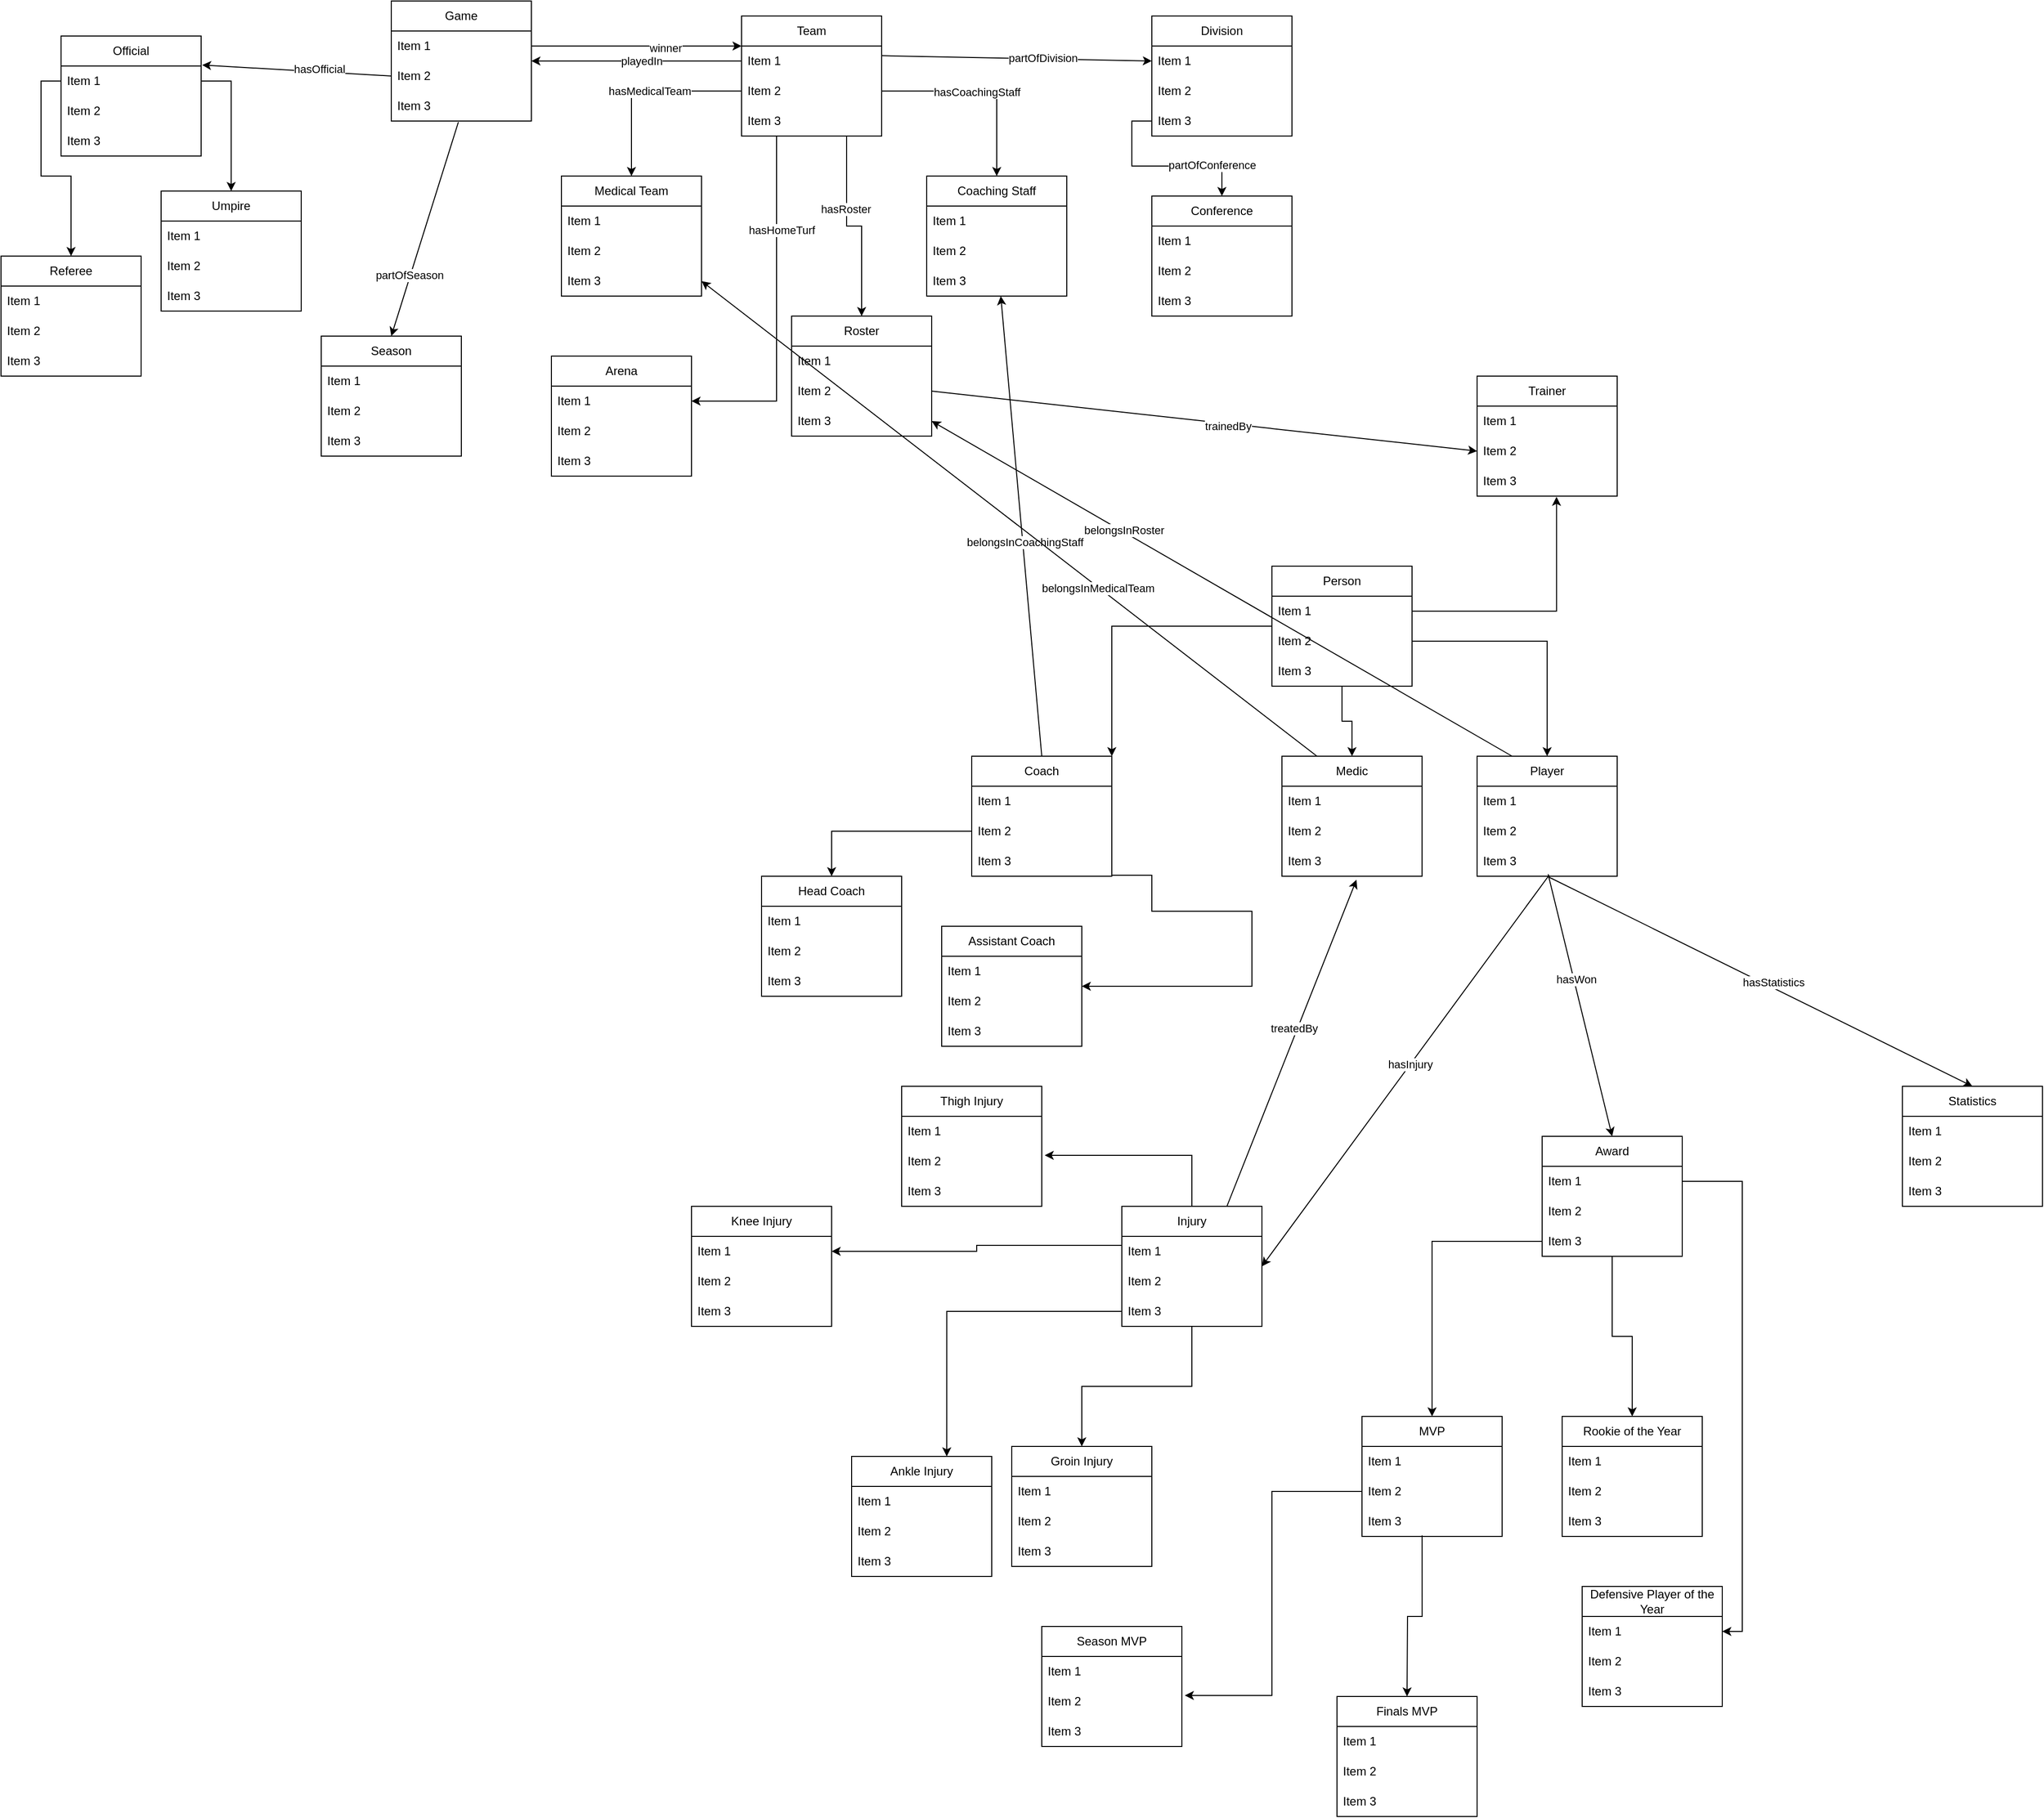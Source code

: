 <mxfile version="22.1.2" type="github">
  <diagram name="Page-1" id="eykUsvOrrf_iylFsWbCa">
    <mxGraphModel dx="3314" dy="934" grid="1" gridSize="10" guides="1" tooltips="1" connect="1" arrows="1" fold="1" page="1" pageScale="1" pageWidth="850" pageHeight="1100" math="0" shadow="0">
      <root>
        <mxCell id="0" />
        <mxCell id="1" parent="0" />
        <mxCell id="R-T-QUgsyAEYC0_cI2fG-9" value="Conference" style="swimlane;fontStyle=0;childLayout=stackLayout;horizontal=1;startSize=30;horizontalStack=0;resizeParent=1;resizeParentMax=0;resizeLast=0;collapsible=1;marginBottom=0;whiteSpace=wrap;html=1;" vertex="1" parent="1">
          <mxGeometry x="-200" y="210" width="140" height="120" as="geometry" />
        </mxCell>
        <mxCell id="R-T-QUgsyAEYC0_cI2fG-10" value="Item 1" style="text;strokeColor=none;fillColor=none;align=left;verticalAlign=middle;spacingLeft=4;spacingRight=4;overflow=hidden;points=[[0,0.5],[1,0.5]];portConstraint=eastwest;rotatable=0;whiteSpace=wrap;html=1;" vertex="1" parent="R-T-QUgsyAEYC0_cI2fG-9">
          <mxGeometry y="30" width="140" height="30" as="geometry" />
        </mxCell>
        <mxCell id="R-T-QUgsyAEYC0_cI2fG-11" value="Item 2" style="text;strokeColor=none;fillColor=none;align=left;verticalAlign=middle;spacingLeft=4;spacingRight=4;overflow=hidden;points=[[0,0.5],[1,0.5]];portConstraint=eastwest;rotatable=0;whiteSpace=wrap;html=1;" vertex="1" parent="R-T-QUgsyAEYC0_cI2fG-9">
          <mxGeometry y="60" width="140" height="30" as="geometry" />
        </mxCell>
        <mxCell id="R-T-QUgsyAEYC0_cI2fG-12" value="Item 3" style="text;strokeColor=none;fillColor=none;align=left;verticalAlign=middle;spacingLeft=4;spacingRight=4;overflow=hidden;points=[[0,0.5],[1,0.5]];portConstraint=eastwest;rotatable=0;whiteSpace=wrap;html=1;" vertex="1" parent="R-T-QUgsyAEYC0_cI2fG-9">
          <mxGeometry y="90" width="140" height="30" as="geometry" />
        </mxCell>
        <mxCell id="R-T-QUgsyAEYC0_cI2fG-19" value="Division" style="swimlane;fontStyle=0;childLayout=stackLayout;horizontal=1;startSize=30;horizontalStack=0;resizeParent=1;resizeParentMax=0;resizeLast=0;collapsible=1;marginBottom=0;whiteSpace=wrap;html=1;" vertex="1" parent="1">
          <mxGeometry x="-200" y="30" width="140" height="120" as="geometry" />
        </mxCell>
        <mxCell id="R-T-QUgsyAEYC0_cI2fG-20" value="Item 1" style="text;strokeColor=none;fillColor=none;align=left;verticalAlign=middle;spacingLeft=4;spacingRight=4;overflow=hidden;points=[[0,0.5],[1,0.5]];portConstraint=eastwest;rotatable=0;whiteSpace=wrap;html=1;" vertex="1" parent="R-T-QUgsyAEYC0_cI2fG-19">
          <mxGeometry y="30" width="140" height="30" as="geometry" />
        </mxCell>
        <mxCell id="R-T-QUgsyAEYC0_cI2fG-21" value="Item 2" style="text;strokeColor=none;fillColor=none;align=left;verticalAlign=middle;spacingLeft=4;spacingRight=4;overflow=hidden;points=[[0,0.5],[1,0.5]];portConstraint=eastwest;rotatable=0;whiteSpace=wrap;html=1;" vertex="1" parent="R-T-QUgsyAEYC0_cI2fG-19">
          <mxGeometry y="60" width="140" height="30" as="geometry" />
        </mxCell>
        <mxCell id="R-T-QUgsyAEYC0_cI2fG-22" value="Item 3" style="text;strokeColor=none;fillColor=none;align=left;verticalAlign=middle;spacingLeft=4;spacingRight=4;overflow=hidden;points=[[0,0.5],[1,0.5]];portConstraint=eastwest;rotatable=0;whiteSpace=wrap;html=1;" vertex="1" parent="R-T-QUgsyAEYC0_cI2fG-19">
          <mxGeometry y="90" width="140" height="30" as="geometry" />
        </mxCell>
        <mxCell id="R-T-QUgsyAEYC0_cI2fG-241" style="edgeStyle=orthogonalEdgeStyle;rounded=0;orthogonalLoop=1;jettySize=auto;html=1;entryX=0.5;entryY=0;entryDx=0;entryDy=0;exitX=0.75;exitY=1;exitDx=0;exitDy=0;" edge="1" parent="1" source="R-T-QUgsyAEYC0_cI2fG-49" target="R-T-QUgsyAEYC0_cI2fG-57">
          <mxGeometry relative="1" as="geometry" />
        </mxCell>
        <mxCell id="R-T-QUgsyAEYC0_cI2fG-242" value="hasRoster" style="edgeLabel;html=1;align=center;verticalAlign=middle;resizable=0;points=[];" vertex="1" connectable="0" parent="R-T-QUgsyAEYC0_cI2fG-241">
          <mxGeometry x="-0.25" y="-1" relative="1" as="geometry">
            <mxPoint as="offset" />
          </mxGeometry>
        </mxCell>
        <mxCell id="R-T-QUgsyAEYC0_cI2fG-245" style="edgeStyle=orthogonalEdgeStyle;rounded=0;orthogonalLoop=1;jettySize=auto;html=1;exitX=0.25;exitY=1;exitDx=0;exitDy=0;entryX=1;entryY=0.5;entryDx=0;entryDy=0;" edge="1" parent="1" source="R-T-QUgsyAEYC0_cI2fG-49" target="R-T-QUgsyAEYC0_cI2fG-113">
          <mxGeometry relative="1" as="geometry" />
        </mxCell>
        <mxCell id="R-T-QUgsyAEYC0_cI2fG-246" value="hasHomeTurf" style="edgeLabel;html=1;align=center;verticalAlign=middle;resizable=0;points=[];" vertex="1" connectable="0" parent="R-T-QUgsyAEYC0_cI2fG-245">
          <mxGeometry x="-0.463" y="5" relative="1" as="geometry">
            <mxPoint as="offset" />
          </mxGeometry>
        </mxCell>
        <mxCell id="R-T-QUgsyAEYC0_cI2fG-49" value="Team" style="swimlane;fontStyle=0;childLayout=stackLayout;horizontal=1;startSize=30;horizontalStack=0;resizeParent=1;resizeParentMax=0;resizeLast=0;collapsible=1;marginBottom=0;whiteSpace=wrap;html=1;" vertex="1" parent="1">
          <mxGeometry x="-610" y="30" width="140" height="120" as="geometry" />
        </mxCell>
        <mxCell id="R-T-QUgsyAEYC0_cI2fG-50" value="Item 1" style="text;strokeColor=none;fillColor=none;align=left;verticalAlign=middle;spacingLeft=4;spacingRight=4;overflow=hidden;points=[[0,0.5],[1,0.5]];portConstraint=eastwest;rotatable=0;whiteSpace=wrap;html=1;" vertex="1" parent="R-T-QUgsyAEYC0_cI2fG-49">
          <mxGeometry y="30" width="140" height="30" as="geometry" />
        </mxCell>
        <mxCell id="R-T-QUgsyAEYC0_cI2fG-51" value="Item 2" style="text;strokeColor=none;fillColor=none;align=left;verticalAlign=middle;spacingLeft=4;spacingRight=4;overflow=hidden;points=[[0,0.5],[1,0.5]];portConstraint=eastwest;rotatable=0;whiteSpace=wrap;html=1;" vertex="1" parent="R-T-QUgsyAEYC0_cI2fG-49">
          <mxGeometry y="60" width="140" height="30" as="geometry" />
        </mxCell>
        <mxCell id="R-T-QUgsyAEYC0_cI2fG-52" value="Item 3" style="text;strokeColor=none;fillColor=none;align=left;verticalAlign=middle;spacingLeft=4;spacingRight=4;overflow=hidden;points=[[0,0.5],[1,0.5]];portConstraint=eastwest;rotatable=0;whiteSpace=wrap;html=1;" vertex="1" parent="R-T-QUgsyAEYC0_cI2fG-49">
          <mxGeometry y="90" width="140" height="30" as="geometry" />
        </mxCell>
        <mxCell id="R-T-QUgsyAEYC0_cI2fG-57" value="Roster" style="swimlane;fontStyle=0;childLayout=stackLayout;horizontal=1;startSize=30;horizontalStack=0;resizeParent=1;resizeParentMax=0;resizeLast=0;collapsible=1;marginBottom=0;whiteSpace=wrap;html=1;" vertex="1" parent="1">
          <mxGeometry x="-560" y="330" width="140" height="120" as="geometry" />
        </mxCell>
        <mxCell id="R-T-QUgsyAEYC0_cI2fG-58" value="Item 1" style="text;strokeColor=none;fillColor=none;align=left;verticalAlign=middle;spacingLeft=4;spacingRight=4;overflow=hidden;points=[[0,0.5],[1,0.5]];portConstraint=eastwest;rotatable=0;whiteSpace=wrap;html=1;" vertex="1" parent="R-T-QUgsyAEYC0_cI2fG-57">
          <mxGeometry y="30" width="140" height="30" as="geometry" />
        </mxCell>
        <mxCell id="R-T-QUgsyAEYC0_cI2fG-59" value="Item 2" style="text;strokeColor=none;fillColor=none;align=left;verticalAlign=middle;spacingLeft=4;spacingRight=4;overflow=hidden;points=[[0,0.5],[1,0.5]];portConstraint=eastwest;rotatable=0;whiteSpace=wrap;html=1;" vertex="1" parent="R-T-QUgsyAEYC0_cI2fG-57">
          <mxGeometry y="60" width="140" height="30" as="geometry" />
        </mxCell>
        <mxCell id="R-T-QUgsyAEYC0_cI2fG-60" value="Item 3" style="text;strokeColor=none;fillColor=none;align=left;verticalAlign=middle;spacingLeft=4;spacingRight=4;overflow=hidden;points=[[0,0.5],[1,0.5]];portConstraint=eastwest;rotatable=0;whiteSpace=wrap;html=1;" vertex="1" parent="R-T-QUgsyAEYC0_cI2fG-57">
          <mxGeometry y="90" width="140" height="30" as="geometry" />
        </mxCell>
        <mxCell id="R-T-QUgsyAEYC0_cI2fG-61" value="Player" style="swimlane;fontStyle=0;childLayout=stackLayout;horizontal=1;startSize=30;horizontalStack=0;resizeParent=1;resizeParentMax=0;resizeLast=0;collapsible=1;marginBottom=0;whiteSpace=wrap;html=1;" vertex="1" parent="1">
          <mxGeometry x="125" y="770" width="140" height="120" as="geometry" />
        </mxCell>
        <mxCell id="R-T-QUgsyAEYC0_cI2fG-62" value="Item 1" style="text;strokeColor=none;fillColor=none;align=left;verticalAlign=middle;spacingLeft=4;spacingRight=4;overflow=hidden;points=[[0,0.5],[1,0.5]];portConstraint=eastwest;rotatable=0;whiteSpace=wrap;html=1;" vertex="1" parent="R-T-QUgsyAEYC0_cI2fG-61">
          <mxGeometry y="30" width="140" height="30" as="geometry" />
        </mxCell>
        <mxCell id="R-T-QUgsyAEYC0_cI2fG-63" value="Item 2" style="text;strokeColor=none;fillColor=none;align=left;verticalAlign=middle;spacingLeft=4;spacingRight=4;overflow=hidden;points=[[0,0.5],[1,0.5]];portConstraint=eastwest;rotatable=0;whiteSpace=wrap;html=1;" vertex="1" parent="R-T-QUgsyAEYC0_cI2fG-61">
          <mxGeometry y="60" width="140" height="30" as="geometry" />
        </mxCell>
        <mxCell id="R-T-QUgsyAEYC0_cI2fG-64" value="Item 3" style="text;strokeColor=none;fillColor=none;align=left;verticalAlign=middle;spacingLeft=4;spacingRight=4;overflow=hidden;points=[[0,0.5],[1,0.5]];portConstraint=eastwest;rotatable=0;whiteSpace=wrap;html=1;" vertex="1" parent="R-T-QUgsyAEYC0_cI2fG-61">
          <mxGeometry y="90" width="140" height="30" as="geometry" />
        </mxCell>
        <mxCell id="R-T-QUgsyAEYC0_cI2fG-65" value="Coaching Staff" style="swimlane;fontStyle=0;childLayout=stackLayout;horizontal=1;startSize=30;horizontalStack=0;resizeParent=1;resizeParentMax=0;resizeLast=0;collapsible=1;marginBottom=0;whiteSpace=wrap;html=1;" vertex="1" parent="1">
          <mxGeometry x="-425" y="190" width="140" height="120" as="geometry" />
        </mxCell>
        <mxCell id="R-T-QUgsyAEYC0_cI2fG-66" value="Item 1" style="text;strokeColor=none;fillColor=none;align=left;verticalAlign=middle;spacingLeft=4;spacingRight=4;overflow=hidden;points=[[0,0.5],[1,0.5]];portConstraint=eastwest;rotatable=0;whiteSpace=wrap;html=1;" vertex="1" parent="R-T-QUgsyAEYC0_cI2fG-65">
          <mxGeometry y="30" width="140" height="30" as="geometry" />
        </mxCell>
        <mxCell id="R-T-QUgsyAEYC0_cI2fG-67" value="Item 2" style="text;strokeColor=none;fillColor=none;align=left;verticalAlign=middle;spacingLeft=4;spacingRight=4;overflow=hidden;points=[[0,0.5],[1,0.5]];portConstraint=eastwest;rotatable=0;whiteSpace=wrap;html=1;" vertex="1" parent="R-T-QUgsyAEYC0_cI2fG-65">
          <mxGeometry y="60" width="140" height="30" as="geometry" />
        </mxCell>
        <mxCell id="R-T-QUgsyAEYC0_cI2fG-68" value="Item 3" style="text;strokeColor=none;fillColor=none;align=left;verticalAlign=middle;spacingLeft=4;spacingRight=4;overflow=hidden;points=[[0,0.5],[1,0.5]];portConstraint=eastwest;rotatable=0;whiteSpace=wrap;html=1;" vertex="1" parent="R-T-QUgsyAEYC0_cI2fG-65">
          <mxGeometry y="90" width="140" height="30" as="geometry" />
        </mxCell>
        <mxCell id="R-T-QUgsyAEYC0_cI2fG-69" value="Medical Team" style="swimlane;fontStyle=0;childLayout=stackLayout;horizontal=1;startSize=30;horizontalStack=0;resizeParent=1;resizeParentMax=0;resizeLast=0;collapsible=1;marginBottom=0;whiteSpace=wrap;html=1;" vertex="1" parent="1">
          <mxGeometry x="-790" y="190" width="140" height="120" as="geometry" />
        </mxCell>
        <mxCell id="R-T-QUgsyAEYC0_cI2fG-70" value="Item 1" style="text;strokeColor=none;fillColor=none;align=left;verticalAlign=middle;spacingLeft=4;spacingRight=4;overflow=hidden;points=[[0,0.5],[1,0.5]];portConstraint=eastwest;rotatable=0;whiteSpace=wrap;html=1;" vertex="1" parent="R-T-QUgsyAEYC0_cI2fG-69">
          <mxGeometry y="30" width="140" height="30" as="geometry" />
        </mxCell>
        <mxCell id="R-T-QUgsyAEYC0_cI2fG-71" value="Item 2" style="text;strokeColor=none;fillColor=none;align=left;verticalAlign=middle;spacingLeft=4;spacingRight=4;overflow=hidden;points=[[0,0.5],[1,0.5]];portConstraint=eastwest;rotatable=0;whiteSpace=wrap;html=1;" vertex="1" parent="R-T-QUgsyAEYC0_cI2fG-69">
          <mxGeometry y="60" width="140" height="30" as="geometry" />
        </mxCell>
        <mxCell id="R-T-QUgsyAEYC0_cI2fG-72" value="Item 3" style="text;strokeColor=none;fillColor=none;align=left;verticalAlign=middle;spacingLeft=4;spacingRight=4;overflow=hidden;points=[[0,0.5],[1,0.5]];portConstraint=eastwest;rotatable=0;whiteSpace=wrap;html=1;" vertex="1" parent="R-T-QUgsyAEYC0_cI2fG-69">
          <mxGeometry y="90" width="140" height="30" as="geometry" />
        </mxCell>
        <mxCell id="R-T-QUgsyAEYC0_cI2fG-88" style="edgeStyle=orthogonalEdgeStyle;rounded=0;orthogonalLoop=1;jettySize=auto;html=1;entryX=1;entryY=0;entryDx=0;entryDy=0;" edge="1" parent="1" source="R-T-QUgsyAEYC0_cI2fG-76" target="R-T-QUgsyAEYC0_cI2fG-84">
          <mxGeometry relative="1" as="geometry">
            <mxPoint x="-440" y="780" as="targetPoint" />
          </mxGeometry>
        </mxCell>
        <mxCell id="R-T-QUgsyAEYC0_cI2fG-90" style="edgeStyle=orthogonalEdgeStyle;rounded=0;orthogonalLoop=1;jettySize=auto;html=1;exitX=0.5;exitY=1;exitDx=0;exitDy=0;" edge="1" parent="1" source="R-T-QUgsyAEYC0_cI2fG-76" target="R-T-QUgsyAEYC0_cI2fG-80">
          <mxGeometry relative="1" as="geometry" />
        </mxCell>
        <mxCell id="R-T-QUgsyAEYC0_cI2fG-76" value="Person" style="swimlane;fontStyle=0;childLayout=stackLayout;horizontal=1;startSize=30;horizontalStack=0;resizeParent=1;resizeParentMax=0;resizeLast=0;collapsible=1;marginBottom=0;whiteSpace=wrap;html=1;" vertex="1" parent="1">
          <mxGeometry x="-80" y="580" width="140" height="120" as="geometry" />
        </mxCell>
        <mxCell id="R-T-QUgsyAEYC0_cI2fG-77" value="Item 1" style="text;strokeColor=none;fillColor=none;align=left;verticalAlign=middle;spacingLeft=4;spacingRight=4;overflow=hidden;points=[[0,0.5],[1,0.5]];portConstraint=eastwest;rotatable=0;whiteSpace=wrap;html=1;" vertex="1" parent="R-T-QUgsyAEYC0_cI2fG-76">
          <mxGeometry y="30" width="140" height="30" as="geometry" />
        </mxCell>
        <mxCell id="R-T-QUgsyAEYC0_cI2fG-78" value="Item 2" style="text;strokeColor=none;fillColor=none;align=left;verticalAlign=middle;spacingLeft=4;spacingRight=4;overflow=hidden;points=[[0,0.5],[1,0.5]];portConstraint=eastwest;rotatable=0;whiteSpace=wrap;html=1;" vertex="1" parent="R-T-QUgsyAEYC0_cI2fG-76">
          <mxGeometry y="60" width="140" height="30" as="geometry" />
        </mxCell>
        <mxCell id="R-T-QUgsyAEYC0_cI2fG-79" value="Item 3" style="text;strokeColor=none;fillColor=none;align=left;verticalAlign=middle;spacingLeft=4;spacingRight=4;overflow=hidden;points=[[0,0.5],[1,0.5]];portConstraint=eastwest;rotatable=0;whiteSpace=wrap;html=1;" vertex="1" parent="R-T-QUgsyAEYC0_cI2fG-76">
          <mxGeometry y="90" width="140" height="30" as="geometry" />
        </mxCell>
        <mxCell id="R-T-QUgsyAEYC0_cI2fG-80" value="Medic" style="swimlane;fontStyle=0;childLayout=stackLayout;horizontal=1;startSize=30;horizontalStack=0;resizeParent=1;resizeParentMax=0;resizeLast=0;collapsible=1;marginBottom=0;whiteSpace=wrap;html=1;" vertex="1" parent="1">
          <mxGeometry x="-70" y="770" width="140" height="120" as="geometry" />
        </mxCell>
        <mxCell id="R-T-QUgsyAEYC0_cI2fG-81" value="Item 1" style="text;strokeColor=none;fillColor=none;align=left;verticalAlign=middle;spacingLeft=4;spacingRight=4;overflow=hidden;points=[[0,0.5],[1,0.5]];portConstraint=eastwest;rotatable=0;whiteSpace=wrap;html=1;" vertex="1" parent="R-T-QUgsyAEYC0_cI2fG-80">
          <mxGeometry y="30" width="140" height="30" as="geometry" />
        </mxCell>
        <mxCell id="R-T-QUgsyAEYC0_cI2fG-82" value="Item 2" style="text;strokeColor=none;fillColor=none;align=left;verticalAlign=middle;spacingLeft=4;spacingRight=4;overflow=hidden;points=[[0,0.5],[1,0.5]];portConstraint=eastwest;rotatable=0;whiteSpace=wrap;html=1;" vertex="1" parent="R-T-QUgsyAEYC0_cI2fG-80">
          <mxGeometry y="60" width="140" height="30" as="geometry" />
        </mxCell>
        <mxCell id="R-T-QUgsyAEYC0_cI2fG-83" value="Item 3" style="text;strokeColor=none;fillColor=none;align=left;verticalAlign=middle;spacingLeft=4;spacingRight=4;overflow=hidden;points=[[0,0.5],[1,0.5]];portConstraint=eastwest;rotatable=0;whiteSpace=wrap;html=1;" vertex="1" parent="R-T-QUgsyAEYC0_cI2fG-80">
          <mxGeometry y="90" width="140" height="30" as="geometry" />
        </mxCell>
        <mxCell id="R-T-QUgsyAEYC0_cI2fG-84" value="Coach" style="swimlane;fontStyle=0;childLayout=stackLayout;horizontal=1;startSize=30;horizontalStack=0;resizeParent=1;resizeParentMax=0;resizeLast=0;collapsible=1;marginBottom=0;whiteSpace=wrap;html=1;" vertex="1" parent="1">
          <mxGeometry x="-380" y="770" width="140" height="120" as="geometry" />
        </mxCell>
        <mxCell id="R-T-QUgsyAEYC0_cI2fG-85" value="Item 1" style="text;strokeColor=none;fillColor=none;align=left;verticalAlign=middle;spacingLeft=4;spacingRight=4;overflow=hidden;points=[[0,0.5],[1,0.5]];portConstraint=eastwest;rotatable=0;whiteSpace=wrap;html=1;" vertex="1" parent="R-T-QUgsyAEYC0_cI2fG-84">
          <mxGeometry y="30" width="140" height="30" as="geometry" />
        </mxCell>
        <mxCell id="R-T-QUgsyAEYC0_cI2fG-86" value="Item 2" style="text;strokeColor=none;fillColor=none;align=left;verticalAlign=middle;spacingLeft=4;spacingRight=4;overflow=hidden;points=[[0,0.5],[1,0.5]];portConstraint=eastwest;rotatable=0;whiteSpace=wrap;html=1;" vertex="1" parent="R-T-QUgsyAEYC0_cI2fG-84">
          <mxGeometry y="60" width="140" height="30" as="geometry" />
        </mxCell>
        <mxCell id="R-T-QUgsyAEYC0_cI2fG-87" value="Item 3" style="text;strokeColor=none;fillColor=none;align=left;verticalAlign=middle;spacingLeft=4;spacingRight=4;overflow=hidden;points=[[0,0.5],[1,0.5]];portConstraint=eastwest;rotatable=0;whiteSpace=wrap;html=1;" vertex="1" parent="R-T-QUgsyAEYC0_cI2fG-84">
          <mxGeometry y="90" width="140" height="30" as="geometry" />
        </mxCell>
        <mxCell id="R-T-QUgsyAEYC0_cI2fG-89" style="edgeStyle=orthogonalEdgeStyle;rounded=0;orthogonalLoop=1;jettySize=auto;html=1;entryX=0.5;entryY=0;entryDx=0;entryDy=0;" edge="1" parent="1" source="R-T-QUgsyAEYC0_cI2fG-78" target="R-T-QUgsyAEYC0_cI2fG-61">
          <mxGeometry relative="1" as="geometry" />
        </mxCell>
        <mxCell id="R-T-QUgsyAEYC0_cI2fG-91" value="Head Coach" style="swimlane;fontStyle=0;childLayout=stackLayout;horizontal=1;startSize=30;horizontalStack=0;resizeParent=1;resizeParentMax=0;resizeLast=0;collapsible=1;marginBottom=0;whiteSpace=wrap;html=1;" vertex="1" parent="1">
          <mxGeometry x="-590" y="890" width="140" height="120" as="geometry" />
        </mxCell>
        <mxCell id="R-T-QUgsyAEYC0_cI2fG-92" value="Item 1" style="text;strokeColor=none;fillColor=none;align=left;verticalAlign=middle;spacingLeft=4;spacingRight=4;overflow=hidden;points=[[0,0.5],[1,0.5]];portConstraint=eastwest;rotatable=0;whiteSpace=wrap;html=1;" vertex="1" parent="R-T-QUgsyAEYC0_cI2fG-91">
          <mxGeometry y="30" width="140" height="30" as="geometry" />
        </mxCell>
        <mxCell id="R-T-QUgsyAEYC0_cI2fG-93" value="Item 2" style="text;strokeColor=none;fillColor=none;align=left;verticalAlign=middle;spacingLeft=4;spacingRight=4;overflow=hidden;points=[[0,0.5],[1,0.5]];portConstraint=eastwest;rotatable=0;whiteSpace=wrap;html=1;" vertex="1" parent="R-T-QUgsyAEYC0_cI2fG-91">
          <mxGeometry y="60" width="140" height="30" as="geometry" />
        </mxCell>
        <mxCell id="R-T-QUgsyAEYC0_cI2fG-94" value="Item 3" style="text;strokeColor=none;fillColor=none;align=left;verticalAlign=middle;spacingLeft=4;spacingRight=4;overflow=hidden;points=[[0,0.5],[1,0.5]];portConstraint=eastwest;rotatable=0;whiteSpace=wrap;html=1;" vertex="1" parent="R-T-QUgsyAEYC0_cI2fG-91">
          <mxGeometry y="90" width="140" height="30" as="geometry" />
        </mxCell>
        <mxCell id="R-T-QUgsyAEYC0_cI2fG-95" value="Assistant Coach" style="swimlane;fontStyle=0;childLayout=stackLayout;horizontal=1;startSize=30;horizontalStack=0;resizeParent=1;resizeParentMax=0;resizeLast=0;collapsible=1;marginBottom=0;whiteSpace=wrap;html=1;" vertex="1" parent="1">
          <mxGeometry x="-410" y="940" width="140" height="120" as="geometry" />
        </mxCell>
        <mxCell id="R-T-QUgsyAEYC0_cI2fG-96" value="Item 1" style="text;strokeColor=none;fillColor=none;align=left;verticalAlign=middle;spacingLeft=4;spacingRight=4;overflow=hidden;points=[[0,0.5],[1,0.5]];portConstraint=eastwest;rotatable=0;whiteSpace=wrap;html=1;" vertex="1" parent="R-T-QUgsyAEYC0_cI2fG-95">
          <mxGeometry y="30" width="140" height="30" as="geometry" />
        </mxCell>
        <mxCell id="R-T-QUgsyAEYC0_cI2fG-97" value="Item 2" style="text;strokeColor=none;fillColor=none;align=left;verticalAlign=middle;spacingLeft=4;spacingRight=4;overflow=hidden;points=[[0,0.5],[1,0.5]];portConstraint=eastwest;rotatable=0;whiteSpace=wrap;html=1;" vertex="1" parent="R-T-QUgsyAEYC0_cI2fG-95">
          <mxGeometry y="60" width="140" height="30" as="geometry" />
        </mxCell>
        <mxCell id="R-T-QUgsyAEYC0_cI2fG-98" value="Item 3" style="text;strokeColor=none;fillColor=none;align=left;verticalAlign=middle;spacingLeft=4;spacingRight=4;overflow=hidden;points=[[0,0.5],[1,0.5]];portConstraint=eastwest;rotatable=0;whiteSpace=wrap;html=1;" vertex="1" parent="R-T-QUgsyAEYC0_cI2fG-95">
          <mxGeometry y="90" width="140" height="30" as="geometry" />
        </mxCell>
        <mxCell id="R-T-QUgsyAEYC0_cI2fG-99" style="edgeStyle=orthogonalEdgeStyle;rounded=0;orthogonalLoop=1;jettySize=auto;html=1;" edge="1" parent="1" source="R-T-QUgsyAEYC0_cI2fG-86" target="R-T-QUgsyAEYC0_cI2fG-91">
          <mxGeometry relative="1" as="geometry" />
        </mxCell>
        <mxCell id="R-T-QUgsyAEYC0_cI2fG-100" style="edgeStyle=orthogonalEdgeStyle;rounded=0;orthogonalLoop=1;jettySize=auto;html=1;exitX=1;exitY=0.5;exitDx=0;exitDy=0;" edge="1" parent="1" source="R-T-QUgsyAEYC0_cI2fG-86" target="R-T-QUgsyAEYC0_cI2fG-95">
          <mxGeometry relative="1" as="geometry">
            <mxPoint x="-150" y="815" as="sourcePoint" />
            <Array as="points">
              <mxPoint x="-240" y="889" />
              <mxPoint x="-200" y="889" />
              <mxPoint x="-200" y="925" />
              <mxPoint x="-100" y="925" />
            </Array>
          </mxGeometry>
        </mxCell>
        <mxCell id="R-T-QUgsyAEYC0_cI2fG-101" value="Trainer" style="swimlane;fontStyle=0;childLayout=stackLayout;horizontal=1;startSize=30;horizontalStack=0;resizeParent=1;resizeParentMax=0;resizeLast=0;collapsible=1;marginBottom=0;whiteSpace=wrap;html=1;" vertex="1" parent="1">
          <mxGeometry x="125" y="390" width="140" height="120" as="geometry" />
        </mxCell>
        <mxCell id="R-T-QUgsyAEYC0_cI2fG-102" value="Item 1" style="text;strokeColor=none;fillColor=none;align=left;verticalAlign=middle;spacingLeft=4;spacingRight=4;overflow=hidden;points=[[0,0.5],[1,0.5]];portConstraint=eastwest;rotatable=0;whiteSpace=wrap;html=1;" vertex="1" parent="R-T-QUgsyAEYC0_cI2fG-101">
          <mxGeometry y="30" width="140" height="30" as="geometry" />
        </mxCell>
        <mxCell id="R-T-QUgsyAEYC0_cI2fG-103" value="Item 2" style="text;strokeColor=none;fillColor=none;align=left;verticalAlign=middle;spacingLeft=4;spacingRight=4;overflow=hidden;points=[[0,0.5],[1,0.5]];portConstraint=eastwest;rotatable=0;whiteSpace=wrap;html=1;" vertex="1" parent="R-T-QUgsyAEYC0_cI2fG-101">
          <mxGeometry y="60" width="140" height="30" as="geometry" />
        </mxCell>
        <mxCell id="R-T-QUgsyAEYC0_cI2fG-104" value="Item 3" style="text;strokeColor=none;fillColor=none;align=left;verticalAlign=middle;spacingLeft=4;spacingRight=4;overflow=hidden;points=[[0,0.5],[1,0.5]];portConstraint=eastwest;rotatable=0;whiteSpace=wrap;html=1;" vertex="1" parent="R-T-QUgsyAEYC0_cI2fG-101">
          <mxGeometry y="90" width="140" height="30" as="geometry" />
        </mxCell>
        <mxCell id="R-T-QUgsyAEYC0_cI2fG-105" style="edgeStyle=orthogonalEdgeStyle;rounded=0;orthogonalLoop=1;jettySize=auto;html=1;entryX=0.567;entryY=1.022;entryDx=0;entryDy=0;entryPerimeter=0;" edge="1" parent="1" source="R-T-QUgsyAEYC0_cI2fG-77" target="R-T-QUgsyAEYC0_cI2fG-104">
          <mxGeometry relative="1" as="geometry">
            <mxPoint x="300" y="950" as="targetPoint" />
          </mxGeometry>
        </mxCell>
        <mxCell id="R-T-QUgsyAEYC0_cI2fG-108" value="Season" style="swimlane;fontStyle=0;childLayout=stackLayout;horizontal=1;startSize=30;horizontalStack=0;resizeParent=1;resizeParentMax=0;resizeLast=0;collapsible=1;marginBottom=0;whiteSpace=wrap;html=1;" vertex="1" parent="1">
          <mxGeometry x="-1030" y="350" width="140" height="120" as="geometry" />
        </mxCell>
        <mxCell id="R-T-QUgsyAEYC0_cI2fG-109" value="Item 1" style="text;strokeColor=none;fillColor=none;align=left;verticalAlign=middle;spacingLeft=4;spacingRight=4;overflow=hidden;points=[[0,0.5],[1,0.5]];portConstraint=eastwest;rotatable=0;whiteSpace=wrap;html=1;" vertex="1" parent="R-T-QUgsyAEYC0_cI2fG-108">
          <mxGeometry y="30" width="140" height="30" as="geometry" />
        </mxCell>
        <mxCell id="R-T-QUgsyAEYC0_cI2fG-110" value="Item 2" style="text;strokeColor=none;fillColor=none;align=left;verticalAlign=middle;spacingLeft=4;spacingRight=4;overflow=hidden;points=[[0,0.5],[1,0.5]];portConstraint=eastwest;rotatable=0;whiteSpace=wrap;html=1;" vertex="1" parent="R-T-QUgsyAEYC0_cI2fG-108">
          <mxGeometry y="60" width="140" height="30" as="geometry" />
        </mxCell>
        <mxCell id="R-T-QUgsyAEYC0_cI2fG-111" value="Item 3" style="text;strokeColor=none;fillColor=none;align=left;verticalAlign=middle;spacingLeft=4;spacingRight=4;overflow=hidden;points=[[0,0.5],[1,0.5]];portConstraint=eastwest;rotatable=0;whiteSpace=wrap;html=1;" vertex="1" parent="R-T-QUgsyAEYC0_cI2fG-108">
          <mxGeometry y="90" width="140" height="30" as="geometry" />
        </mxCell>
        <mxCell id="R-T-QUgsyAEYC0_cI2fG-112" value="Arena" style="swimlane;fontStyle=0;childLayout=stackLayout;horizontal=1;startSize=30;horizontalStack=0;resizeParent=1;resizeParentMax=0;resizeLast=0;collapsible=1;marginBottom=0;whiteSpace=wrap;html=1;" vertex="1" parent="1">
          <mxGeometry x="-800" y="370" width="140" height="120" as="geometry" />
        </mxCell>
        <mxCell id="R-T-QUgsyAEYC0_cI2fG-113" value="Item 1" style="text;strokeColor=none;fillColor=none;align=left;verticalAlign=middle;spacingLeft=4;spacingRight=4;overflow=hidden;points=[[0,0.5],[1,0.5]];portConstraint=eastwest;rotatable=0;whiteSpace=wrap;html=1;" vertex="1" parent="R-T-QUgsyAEYC0_cI2fG-112">
          <mxGeometry y="30" width="140" height="30" as="geometry" />
        </mxCell>
        <mxCell id="R-T-QUgsyAEYC0_cI2fG-114" value="Item 2" style="text;strokeColor=none;fillColor=none;align=left;verticalAlign=middle;spacingLeft=4;spacingRight=4;overflow=hidden;points=[[0,0.5],[1,0.5]];portConstraint=eastwest;rotatable=0;whiteSpace=wrap;html=1;" vertex="1" parent="R-T-QUgsyAEYC0_cI2fG-112">
          <mxGeometry y="60" width="140" height="30" as="geometry" />
        </mxCell>
        <mxCell id="R-T-QUgsyAEYC0_cI2fG-115" value="Item 3" style="text;strokeColor=none;fillColor=none;align=left;verticalAlign=middle;spacingLeft=4;spacingRight=4;overflow=hidden;points=[[0,0.5],[1,0.5]];portConstraint=eastwest;rotatable=0;whiteSpace=wrap;html=1;" vertex="1" parent="R-T-QUgsyAEYC0_cI2fG-112">
          <mxGeometry y="90" width="140" height="30" as="geometry" />
        </mxCell>
        <mxCell id="R-T-QUgsyAEYC0_cI2fG-134" style="edgeStyle=orthogonalEdgeStyle;rounded=0;orthogonalLoop=1;jettySize=auto;html=1;exitX=0.5;exitY=1;exitDx=0;exitDy=0;entryX=0.5;entryY=0;entryDx=0;entryDy=0;" edge="1" parent="1" source="R-T-QUgsyAEYC0_cI2fG-116" target="R-T-QUgsyAEYC0_cI2fG-124">
          <mxGeometry relative="1" as="geometry" />
        </mxCell>
        <mxCell id="R-T-QUgsyAEYC0_cI2fG-116" value="Award" style="swimlane;fontStyle=0;childLayout=stackLayout;horizontal=1;startSize=30;horizontalStack=0;resizeParent=1;resizeParentMax=0;resizeLast=0;collapsible=1;marginBottom=0;whiteSpace=wrap;html=1;" vertex="1" parent="1">
          <mxGeometry x="190" y="1150" width="140" height="120" as="geometry" />
        </mxCell>
        <mxCell id="R-T-QUgsyAEYC0_cI2fG-117" value="Item 1" style="text;strokeColor=none;fillColor=none;align=left;verticalAlign=middle;spacingLeft=4;spacingRight=4;overflow=hidden;points=[[0,0.5],[1,0.5]];portConstraint=eastwest;rotatable=0;whiteSpace=wrap;html=1;" vertex="1" parent="R-T-QUgsyAEYC0_cI2fG-116">
          <mxGeometry y="30" width="140" height="30" as="geometry" />
        </mxCell>
        <mxCell id="R-T-QUgsyAEYC0_cI2fG-118" value="Item 2" style="text;strokeColor=none;fillColor=none;align=left;verticalAlign=middle;spacingLeft=4;spacingRight=4;overflow=hidden;points=[[0,0.5],[1,0.5]];portConstraint=eastwest;rotatable=0;whiteSpace=wrap;html=1;" vertex="1" parent="R-T-QUgsyAEYC0_cI2fG-116">
          <mxGeometry y="60" width="140" height="30" as="geometry" />
        </mxCell>
        <mxCell id="R-T-QUgsyAEYC0_cI2fG-119" value="Item 3" style="text;strokeColor=none;fillColor=none;align=left;verticalAlign=middle;spacingLeft=4;spacingRight=4;overflow=hidden;points=[[0,0.5],[1,0.5]];portConstraint=eastwest;rotatable=0;whiteSpace=wrap;html=1;" vertex="1" parent="R-T-QUgsyAEYC0_cI2fG-116">
          <mxGeometry y="90" width="140" height="30" as="geometry" />
        </mxCell>
        <mxCell id="R-T-QUgsyAEYC0_cI2fG-120" value="MVP" style="swimlane;fontStyle=0;childLayout=stackLayout;horizontal=1;startSize=30;horizontalStack=0;resizeParent=1;resizeParentMax=0;resizeLast=0;collapsible=1;marginBottom=0;whiteSpace=wrap;html=1;" vertex="1" parent="1">
          <mxGeometry x="10" y="1430" width="140" height="120" as="geometry" />
        </mxCell>
        <mxCell id="R-T-QUgsyAEYC0_cI2fG-121" value="Item 1" style="text;strokeColor=none;fillColor=none;align=left;verticalAlign=middle;spacingLeft=4;spacingRight=4;overflow=hidden;points=[[0,0.5],[1,0.5]];portConstraint=eastwest;rotatable=0;whiteSpace=wrap;html=1;" vertex="1" parent="R-T-QUgsyAEYC0_cI2fG-120">
          <mxGeometry y="30" width="140" height="30" as="geometry" />
        </mxCell>
        <mxCell id="R-T-QUgsyAEYC0_cI2fG-122" value="Item 2" style="text;strokeColor=none;fillColor=none;align=left;verticalAlign=middle;spacingLeft=4;spacingRight=4;overflow=hidden;points=[[0,0.5],[1,0.5]];portConstraint=eastwest;rotatable=0;whiteSpace=wrap;html=1;" vertex="1" parent="R-T-QUgsyAEYC0_cI2fG-120">
          <mxGeometry y="60" width="140" height="30" as="geometry" />
        </mxCell>
        <mxCell id="R-T-QUgsyAEYC0_cI2fG-123" value="Item 3" style="text;strokeColor=none;fillColor=none;align=left;verticalAlign=middle;spacingLeft=4;spacingRight=4;overflow=hidden;points=[[0,0.5],[1,0.5]];portConstraint=eastwest;rotatable=0;whiteSpace=wrap;html=1;" vertex="1" parent="R-T-QUgsyAEYC0_cI2fG-120">
          <mxGeometry y="90" width="140" height="30" as="geometry" />
        </mxCell>
        <mxCell id="R-T-QUgsyAEYC0_cI2fG-124" value="Rookie of the Year" style="swimlane;fontStyle=0;childLayout=stackLayout;horizontal=1;startSize=30;horizontalStack=0;resizeParent=1;resizeParentMax=0;resizeLast=0;collapsible=1;marginBottom=0;whiteSpace=wrap;html=1;" vertex="1" parent="1">
          <mxGeometry x="210" y="1430" width="140" height="120" as="geometry" />
        </mxCell>
        <mxCell id="R-T-QUgsyAEYC0_cI2fG-125" value="Item 1" style="text;strokeColor=none;fillColor=none;align=left;verticalAlign=middle;spacingLeft=4;spacingRight=4;overflow=hidden;points=[[0,0.5],[1,0.5]];portConstraint=eastwest;rotatable=0;whiteSpace=wrap;html=1;" vertex="1" parent="R-T-QUgsyAEYC0_cI2fG-124">
          <mxGeometry y="30" width="140" height="30" as="geometry" />
        </mxCell>
        <mxCell id="R-T-QUgsyAEYC0_cI2fG-126" value="Item 2" style="text;strokeColor=none;fillColor=none;align=left;verticalAlign=middle;spacingLeft=4;spacingRight=4;overflow=hidden;points=[[0,0.5],[1,0.5]];portConstraint=eastwest;rotatable=0;whiteSpace=wrap;html=1;" vertex="1" parent="R-T-QUgsyAEYC0_cI2fG-124">
          <mxGeometry y="60" width="140" height="30" as="geometry" />
        </mxCell>
        <mxCell id="R-T-QUgsyAEYC0_cI2fG-127" value="Item 3" style="text;strokeColor=none;fillColor=none;align=left;verticalAlign=middle;spacingLeft=4;spacingRight=4;overflow=hidden;points=[[0,0.5],[1,0.5]];portConstraint=eastwest;rotatable=0;whiteSpace=wrap;html=1;" vertex="1" parent="R-T-QUgsyAEYC0_cI2fG-124">
          <mxGeometry y="90" width="140" height="30" as="geometry" />
        </mxCell>
        <mxCell id="R-T-QUgsyAEYC0_cI2fG-128" value="Defensive Player of the Year" style="swimlane;fontStyle=0;childLayout=stackLayout;horizontal=1;startSize=30;horizontalStack=0;resizeParent=1;resizeParentMax=0;resizeLast=0;collapsible=1;marginBottom=0;whiteSpace=wrap;html=1;" vertex="1" parent="1">
          <mxGeometry x="230" y="1600" width="140" height="120" as="geometry" />
        </mxCell>
        <mxCell id="R-T-QUgsyAEYC0_cI2fG-129" value="Item 1" style="text;strokeColor=none;fillColor=none;align=left;verticalAlign=middle;spacingLeft=4;spacingRight=4;overflow=hidden;points=[[0,0.5],[1,0.5]];portConstraint=eastwest;rotatable=0;whiteSpace=wrap;html=1;" vertex="1" parent="R-T-QUgsyAEYC0_cI2fG-128">
          <mxGeometry y="30" width="140" height="30" as="geometry" />
        </mxCell>
        <mxCell id="R-T-QUgsyAEYC0_cI2fG-130" value="Item 2" style="text;strokeColor=none;fillColor=none;align=left;verticalAlign=middle;spacingLeft=4;spacingRight=4;overflow=hidden;points=[[0,0.5],[1,0.5]];portConstraint=eastwest;rotatable=0;whiteSpace=wrap;html=1;" vertex="1" parent="R-T-QUgsyAEYC0_cI2fG-128">
          <mxGeometry y="60" width="140" height="30" as="geometry" />
        </mxCell>
        <mxCell id="R-T-QUgsyAEYC0_cI2fG-131" value="Item 3" style="text;strokeColor=none;fillColor=none;align=left;verticalAlign=middle;spacingLeft=4;spacingRight=4;overflow=hidden;points=[[0,0.5],[1,0.5]];portConstraint=eastwest;rotatable=0;whiteSpace=wrap;html=1;" vertex="1" parent="R-T-QUgsyAEYC0_cI2fG-128">
          <mxGeometry y="90" width="140" height="30" as="geometry" />
        </mxCell>
        <mxCell id="R-T-QUgsyAEYC0_cI2fG-132" style="edgeStyle=orthogonalEdgeStyle;rounded=0;orthogonalLoop=1;jettySize=auto;html=1;entryX=1;entryY=0.5;entryDx=0;entryDy=0;" edge="1" parent="1" source="R-T-QUgsyAEYC0_cI2fG-117" target="R-T-QUgsyAEYC0_cI2fG-129">
          <mxGeometry relative="1" as="geometry" />
        </mxCell>
        <mxCell id="R-T-QUgsyAEYC0_cI2fG-133" style="edgeStyle=orthogonalEdgeStyle;rounded=0;orthogonalLoop=1;jettySize=auto;html=1;entryX=0.5;entryY=0;entryDx=0;entryDy=0;" edge="1" parent="1" source="R-T-QUgsyAEYC0_cI2fG-119" target="R-T-QUgsyAEYC0_cI2fG-120">
          <mxGeometry relative="1" as="geometry" />
        </mxCell>
        <mxCell id="R-T-QUgsyAEYC0_cI2fG-135" value="Season MVP" style="swimlane;fontStyle=0;childLayout=stackLayout;horizontal=1;startSize=30;horizontalStack=0;resizeParent=1;resizeParentMax=0;resizeLast=0;collapsible=1;marginBottom=0;whiteSpace=wrap;html=1;" vertex="1" parent="1">
          <mxGeometry x="-310" y="1640" width="140" height="120" as="geometry" />
        </mxCell>
        <mxCell id="R-T-QUgsyAEYC0_cI2fG-136" value="Item 1" style="text;strokeColor=none;fillColor=none;align=left;verticalAlign=middle;spacingLeft=4;spacingRight=4;overflow=hidden;points=[[0,0.5],[1,0.5]];portConstraint=eastwest;rotatable=0;whiteSpace=wrap;html=1;" vertex="1" parent="R-T-QUgsyAEYC0_cI2fG-135">
          <mxGeometry y="30" width="140" height="30" as="geometry" />
        </mxCell>
        <mxCell id="R-T-QUgsyAEYC0_cI2fG-137" value="Item 2" style="text;strokeColor=none;fillColor=none;align=left;verticalAlign=middle;spacingLeft=4;spacingRight=4;overflow=hidden;points=[[0,0.5],[1,0.5]];portConstraint=eastwest;rotatable=0;whiteSpace=wrap;html=1;" vertex="1" parent="R-T-QUgsyAEYC0_cI2fG-135">
          <mxGeometry y="60" width="140" height="30" as="geometry" />
        </mxCell>
        <mxCell id="R-T-QUgsyAEYC0_cI2fG-138" value="Item 3" style="text;strokeColor=none;fillColor=none;align=left;verticalAlign=middle;spacingLeft=4;spacingRight=4;overflow=hidden;points=[[0,0.5],[1,0.5]];portConstraint=eastwest;rotatable=0;whiteSpace=wrap;html=1;" vertex="1" parent="R-T-QUgsyAEYC0_cI2fG-135">
          <mxGeometry y="90" width="140" height="30" as="geometry" />
        </mxCell>
        <mxCell id="R-T-QUgsyAEYC0_cI2fG-140" style="edgeStyle=orthogonalEdgeStyle;rounded=0;orthogonalLoop=1;jettySize=auto;html=1;entryX=1.021;entryY=0.3;entryDx=0;entryDy=0;entryPerimeter=0;" edge="1" parent="1" source="R-T-QUgsyAEYC0_cI2fG-122" target="R-T-QUgsyAEYC0_cI2fG-137">
          <mxGeometry relative="1" as="geometry" />
        </mxCell>
        <mxCell id="R-T-QUgsyAEYC0_cI2fG-141" value="Finals MVP" style="swimlane;fontStyle=0;childLayout=stackLayout;horizontal=1;startSize=30;horizontalStack=0;resizeParent=1;resizeParentMax=0;resizeLast=0;collapsible=1;marginBottom=0;whiteSpace=wrap;html=1;" vertex="1" parent="1">
          <mxGeometry x="-15" y="1710" width="140" height="120" as="geometry" />
        </mxCell>
        <mxCell id="R-T-QUgsyAEYC0_cI2fG-145" style="edgeStyle=orthogonalEdgeStyle;rounded=0;orthogonalLoop=1;jettySize=auto;html=1;entryX=1;entryY=0.5;entryDx=0;entryDy=0;exitX=0.429;exitY=0.967;exitDx=0;exitDy=0;exitPerimeter=0;" edge="1" parent="R-T-QUgsyAEYC0_cI2fG-141" source="R-T-QUgsyAEYC0_cI2fG-123">
          <mxGeometry relative="1" as="geometry">
            <mxPoint x="86.02" y="-199.01" as="sourcePoint" />
            <mxPoint x="70" as="targetPoint" />
          </mxGeometry>
        </mxCell>
        <mxCell id="R-T-QUgsyAEYC0_cI2fG-142" value="Item 1" style="text;strokeColor=none;fillColor=none;align=left;verticalAlign=middle;spacingLeft=4;spacingRight=4;overflow=hidden;points=[[0,0.5],[1,0.5]];portConstraint=eastwest;rotatable=0;whiteSpace=wrap;html=1;" vertex="1" parent="R-T-QUgsyAEYC0_cI2fG-141">
          <mxGeometry y="30" width="140" height="30" as="geometry" />
        </mxCell>
        <mxCell id="R-T-QUgsyAEYC0_cI2fG-143" value="Item 2" style="text;strokeColor=none;fillColor=none;align=left;verticalAlign=middle;spacingLeft=4;spacingRight=4;overflow=hidden;points=[[0,0.5],[1,0.5]];portConstraint=eastwest;rotatable=0;whiteSpace=wrap;html=1;" vertex="1" parent="R-T-QUgsyAEYC0_cI2fG-141">
          <mxGeometry y="60" width="140" height="30" as="geometry" />
        </mxCell>
        <mxCell id="R-T-QUgsyAEYC0_cI2fG-144" value="Item 3" style="text;strokeColor=none;fillColor=none;align=left;verticalAlign=middle;spacingLeft=4;spacingRight=4;overflow=hidden;points=[[0,0.5],[1,0.5]];portConstraint=eastwest;rotatable=0;whiteSpace=wrap;html=1;" vertex="1" parent="R-T-QUgsyAEYC0_cI2fG-141">
          <mxGeometry y="90" width="140" height="30" as="geometry" />
        </mxCell>
        <mxCell id="R-T-QUgsyAEYC0_cI2fG-146" value="Game" style="swimlane;fontStyle=0;childLayout=stackLayout;horizontal=1;startSize=30;horizontalStack=0;resizeParent=1;resizeParentMax=0;resizeLast=0;collapsible=1;marginBottom=0;whiteSpace=wrap;html=1;" vertex="1" parent="1">
          <mxGeometry x="-960" y="15" width="140" height="120" as="geometry" />
        </mxCell>
        <mxCell id="R-T-QUgsyAEYC0_cI2fG-147" value="Item 1" style="text;strokeColor=none;fillColor=none;align=left;verticalAlign=middle;spacingLeft=4;spacingRight=4;overflow=hidden;points=[[0,0.5],[1,0.5]];portConstraint=eastwest;rotatable=0;whiteSpace=wrap;html=1;" vertex="1" parent="R-T-QUgsyAEYC0_cI2fG-146">
          <mxGeometry y="30" width="140" height="30" as="geometry" />
        </mxCell>
        <mxCell id="R-T-QUgsyAEYC0_cI2fG-148" value="Item 2" style="text;strokeColor=none;fillColor=none;align=left;verticalAlign=middle;spacingLeft=4;spacingRight=4;overflow=hidden;points=[[0,0.5],[1,0.5]];portConstraint=eastwest;rotatable=0;whiteSpace=wrap;html=1;" vertex="1" parent="R-T-QUgsyAEYC0_cI2fG-146">
          <mxGeometry y="60" width="140" height="30" as="geometry" />
        </mxCell>
        <mxCell id="R-T-QUgsyAEYC0_cI2fG-149" value="Item 3" style="text;strokeColor=none;fillColor=none;align=left;verticalAlign=middle;spacingLeft=4;spacingRight=4;overflow=hidden;points=[[0,0.5],[1,0.5]];portConstraint=eastwest;rotatable=0;whiteSpace=wrap;html=1;" vertex="1" parent="R-T-QUgsyAEYC0_cI2fG-146">
          <mxGeometry y="90" width="140" height="30" as="geometry" />
        </mxCell>
        <mxCell id="R-T-QUgsyAEYC0_cI2fG-150" value="Official" style="swimlane;fontStyle=0;childLayout=stackLayout;horizontal=1;startSize=30;horizontalStack=0;resizeParent=1;resizeParentMax=0;resizeLast=0;collapsible=1;marginBottom=0;whiteSpace=wrap;html=1;" vertex="1" parent="1">
          <mxGeometry x="-1290" y="50" width="140" height="120" as="geometry" />
        </mxCell>
        <mxCell id="R-T-QUgsyAEYC0_cI2fG-151" value="Item 1" style="text;strokeColor=none;fillColor=none;align=left;verticalAlign=middle;spacingLeft=4;spacingRight=4;overflow=hidden;points=[[0,0.5],[1,0.5]];portConstraint=eastwest;rotatable=0;whiteSpace=wrap;html=1;" vertex="1" parent="R-T-QUgsyAEYC0_cI2fG-150">
          <mxGeometry y="30" width="140" height="30" as="geometry" />
        </mxCell>
        <mxCell id="R-T-QUgsyAEYC0_cI2fG-152" value="Item 2" style="text;strokeColor=none;fillColor=none;align=left;verticalAlign=middle;spacingLeft=4;spacingRight=4;overflow=hidden;points=[[0,0.5],[1,0.5]];portConstraint=eastwest;rotatable=0;whiteSpace=wrap;html=1;" vertex="1" parent="R-T-QUgsyAEYC0_cI2fG-150">
          <mxGeometry y="60" width="140" height="30" as="geometry" />
        </mxCell>
        <mxCell id="R-T-QUgsyAEYC0_cI2fG-153" value="Item 3" style="text;strokeColor=none;fillColor=none;align=left;verticalAlign=middle;spacingLeft=4;spacingRight=4;overflow=hidden;points=[[0,0.5],[1,0.5]];portConstraint=eastwest;rotatable=0;whiteSpace=wrap;html=1;" vertex="1" parent="R-T-QUgsyAEYC0_cI2fG-150">
          <mxGeometry y="90" width="140" height="30" as="geometry" />
        </mxCell>
        <mxCell id="R-T-QUgsyAEYC0_cI2fG-154" value="Referee" style="swimlane;fontStyle=0;childLayout=stackLayout;horizontal=1;startSize=30;horizontalStack=0;resizeParent=1;resizeParentMax=0;resizeLast=0;collapsible=1;marginBottom=0;whiteSpace=wrap;html=1;" vertex="1" parent="1">
          <mxGeometry x="-1350" y="270" width="140" height="120" as="geometry" />
        </mxCell>
        <mxCell id="R-T-QUgsyAEYC0_cI2fG-155" value="Item 1" style="text;strokeColor=none;fillColor=none;align=left;verticalAlign=middle;spacingLeft=4;spacingRight=4;overflow=hidden;points=[[0,0.5],[1,0.5]];portConstraint=eastwest;rotatable=0;whiteSpace=wrap;html=1;" vertex="1" parent="R-T-QUgsyAEYC0_cI2fG-154">
          <mxGeometry y="30" width="140" height="30" as="geometry" />
        </mxCell>
        <mxCell id="R-T-QUgsyAEYC0_cI2fG-156" value="Item 2" style="text;strokeColor=none;fillColor=none;align=left;verticalAlign=middle;spacingLeft=4;spacingRight=4;overflow=hidden;points=[[0,0.5],[1,0.5]];portConstraint=eastwest;rotatable=0;whiteSpace=wrap;html=1;" vertex="1" parent="R-T-QUgsyAEYC0_cI2fG-154">
          <mxGeometry y="60" width="140" height="30" as="geometry" />
        </mxCell>
        <mxCell id="R-T-QUgsyAEYC0_cI2fG-157" value="Item 3" style="text;strokeColor=none;fillColor=none;align=left;verticalAlign=middle;spacingLeft=4;spacingRight=4;overflow=hidden;points=[[0,0.5],[1,0.5]];portConstraint=eastwest;rotatable=0;whiteSpace=wrap;html=1;" vertex="1" parent="R-T-QUgsyAEYC0_cI2fG-154">
          <mxGeometry y="90" width="140" height="30" as="geometry" />
        </mxCell>
        <mxCell id="R-T-QUgsyAEYC0_cI2fG-158" value="Umpire" style="swimlane;fontStyle=0;childLayout=stackLayout;horizontal=1;startSize=30;horizontalStack=0;resizeParent=1;resizeParentMax=0;resizeLast=0;collapsible=1;marginBottom=0;whiteSpace=wrap;html=1;" vertex="1" parent="1">
          <mxGeometry x="-1190" y="205" width="140" height="120" as="geometry" />
        </mxCell>
        <mxCell id="R-T-QUgsyAEYC0_cI2fG-159" value="Item 1" style="text;strokeColor=none;fillColor=none;align=left;verticalAlign=middle;spacingLeft=4;spacingRight=4;overflow=hidden;points=[[0,0.5],[1,0.5]];portConstraint=eastwest;rotatable=0;whiteSpace=wrap;html=1;" vertex="1" parent="R-T-QUgsyAEYC0_cI2fG-158">
          <mxGeometry y="30" width="140" height="30" as="geometry" />
        </mxCell>
        <mxCell id="R-T-QUgsyAEYC0_cI2fG-160" value="Item 2" style="text;strokeColor=none;fillColor=none;align=left;verticalAlign=middle;spacingLeft=4;spacingRight=4;overflow=hidden;points=[[0,0.5],[1,0.5]];portConstraint=eastwest;rotatable=0;whiteSpace=wrap;html=1;" vertex="1" parent="R-T-QUgsyAEYC0_cI2fG-158">
          <mxGeometry y="60" width="140" height="30" as="geometry" />
        </mxCell>
        <mxCell id="R-T-QUgsyAEYC0_cI2fG-161" value="Item 3" style="text;strokeColor=none;fillColor=none;align=left;verticalAlign=middle;spacingLeft=4;spacingRight=4;overflow=hidden;points=[[0,0.5],[1,0.5]];portConstraint=eastwest;rotatable=0;whiteSpace=wrap;html=1;" vertex="1" parent="R-T-QUgsyAEYC0_cI2fG-158">
          <mxGeometry y="90" width="140" height="30" as="geometry" />
        </mxCell>
        <mxCell id="R-T-QUgsyAEYC0_cI2fG-162" style="edgeStyle=orthogonalEdgeStyle;rounded=0;orthogonalLoop=1;jettySize=auto;html=1;entryX=0.5;entryY=0;entryDx=0;entryDy=0;" edge="1" parent="1" source="R-T-QUgsyAEYC0_cI2fG-151" target="R-T-QUgsyAEYC0_cI2fG-154">
          <mxGeometry relative="1" as="geometry" />
        </mxCell>
        <mxCell id="R-T-QUgsyAEYC0_cI2fG-163" style="edgeStyle=orthogonalEdgeStyle;rounded=0;orthogonalLoop=1;jettySize=auto;html=1;entryX=0.5;entryY=0;entryDx=0;entryDy=0;" edge="1" parent="1" source="R-T-QUgsyAEYC0_cI2fG-151" target="R-T-QUgsyAEYC0_cI2fG-158">
          <mxGeometry relative="1" as="geometry" />
        </mxCell>
        <mxCell id="R-T-QUgsyAEYC0_cI2fG-164" value="Statistics" style="swimlane;fontStyle=0;childLayout=stackLayout;horizontal=1;startSize=30;horizontalStack=0;resizeParent=1;resizeParentMax=0;resizeLast=0;collapsible=1;marginBottom=0;whiteSpace=wrap;html=1;" vertex="1" parent="1">
          <mxGeometry x="550" y="1100" width="140" height="120" as="geometry" />
        </mxCell>
        <mxCell id="R-T-QUgsyAEYC0_cI2fG-165" value="Item 1" style="text;strokeColor=none;fillColor=none;align=left;verticalAlign=middle;spacingLeft=4;spacingRight=4;overflow=hidden;points=[[0,0.5],[1,0.5]];portConstraint=eastwest;rotatable=0;whiteSpace=wrap;html=1;" vertex="1" parent="R-T-QUgsyAEYC0_cI2fG-164">
          <mxGeometry y="30" width="140" height="30" as="geometry" />
        </mxCell>
        <mxCell id="R-T-QUgsyAEYC0_cI2fG-166" value="Item 2" style="text;strokeColor=none;fillColor=none;align=left;verticalAlign=middle;spacingLeft=4;spacingRight=4;overflow=hidden;points=[[0,0.5],[1,0.5]];portConstraint=eastwest;rotatable=0;whiteSpace=wrap;html=1;" vertex="1" parent="R-T-QUgsyAEYC0_cI2fG-164">
          <mxGeometry y="60" width="140" height="30" as="geometry" />
        </mxCell>
        <mxCell id="R-T-QUgsyAEYC0_cI2fG-167" value="Item 3" style="text;strokeColor=none;fillColor=none;align=left;verticalAlign=middle;spacingLeft=4;spacingRight=4;overflow=hidden;points=[[0,0.5],[1,0.5]];portConstraint=eastwest;rotatable=0;whiteSpace=wrap;html=1;" vertex="1" parent="R-T-QUgsyAEYC0_cI2fG-164">
          <mxGeometry y="90" width="140" height="30" as="geometry" />
        </mxCell>
        <mxCell id="R-T-QUgsyAEYC0_cI2fG-235" value="" style="endArrow=classic;html=1;rounded=0;exitX=0.507;exitY=0.933;exitDx=0;exitDy=0;entryX=0.5;entryY=0;entryDx=0;entryDy=0;exitPerimeter=0;" edge="1" parent="1" source="R-T-QUgsyAEYC0_cI2fG-64" target="R-T-QUgsyAEYC0_cI2fG-116">
          <mxGeometry width="50" height="50" relative="1" as="geometry">
            <mxPoint x="-230" y="470" as="sourcePoint" />
            <mxPoint x="-180" y="420" as="targetPoint" />
          </mxGeometry>
        </mxCell>
        <mxCell id="R-T-QUgsyAEYC0_cI2fG-236" value="hasWon" style="edgeLabel;html=1;align=center;verticalAlign=middle;resizable=0;points=[];" vertex="1" connectable="0" parent="R-T-QUgsyAEYC0_cI2fG-235">
          <mxGeometry x="-0.195" y="2" relative="1" as="geometry">
            <mxPoint as="offset" />
          </mxGeometry>
        </mxCell>
        <mxCell id="R-T-QUgsyAEYC0_cI2fG-237" value="" style="endArrow=classic;html=1;rounded=0;exitX=0.5;exitY=1;exitDx=0;exitDy=0;entryX=0.5;entryY=0;entryDx=0;entryDy=0;" edge="1" parent="1" source="R-T-QUgsyAEYC0_cI2fG-61" target="R-T-QUgsyAEYC0_cI2fG-164">
          <mxGeometry width="50" height="50" relative="1" as="geometry">
            <mxPoint x="-250" y="620" as="sourcePoint" />
            <mxPoint x="-200" y="570" as="targetPoint" />
          </mxGeometry>
        </mxCell>
        <mxCell id="R-T-QUgsyAEYC0_cI2fG-247" value="hasStatistics" style="edgeLabel;html=1;align=center;verticalAlign=middle;resizable=0;points=[];" vertex="1" connectable="0" parent="R-T-QUgsyAEYC0_cI2fG-237">
          <mxGeometry x="0.006" y="6" relative="1" as="geometry">
            <mxPoint x="9" y="5" as="offset" />
          </mxGeometry>
        </mxCell>
        <mxCell id="R-T-QUgsyAEYC0_cI2fG-239" style="edgeStyle=orthogonalEdgeStyle;rounded=0;orthogonalLoop=1;jettySize=auto;html=1;" edge="1" parent="1" source="R-T-QUgsyAEYC0_cI2fG-51" target="R-T-QUgsyAEYC0_cI2fG-69">
          <mxGeometry relative="1" as="geometry" />
        </mxCell>
        <mxCell id="R-T-QUgsyAEYC0_cI2fG-240" value="hasMedicalTeam" style="edgeLabel;html=1;align=center;verticalAlign=middle;resizable=0;points=[];" vertex="1" connectable="0" parent="R-T-QUgsyAEYC0_cI2fG-239">
          <mxGeometry x="-0.056" relative="1" as="geometry">
            <mxPoint as="offset" />
          </mxGeometry>
        </mxCell>
        <mxCell id="R-T-QUgsyAEYC0_cI2fG-243" style="edgeStyle=orthogonalEdgeStyle;rounded=0;orthogonalLoop=1;jettySize=auto;html=1;entryX=0.5;entryY=0;entryDx=0;entryDy=0;" edge="1" parent="1" source="R-T-QUgsyAEYC0_cI2fG-51" target="R-T-QUgsyAEYC0_cI2fG-65">
          <mxGeometry relative="1" as="geometry" />
        </mxCell>
        <mxCell id="R-T-QUgsyAEYC0_cI2fG-244" value="hasCoachingStaff" style="edgeLabel;html=1;align=center;verticalAlign=middle;resizable=0;points=[];" vertex="1" connectable="0" parent="R-T-QUgsyAEYC0_cI2fG-243">
          <mxGeometry x="-0.05" y="-1" relative="1" as="geometry">
            <mxPoint as="offset" />
          </mxGeometry>
        </mxCell>
        <mxCell id="R-T-QUgsyAEYC0_cI2fG-248" value="" style="endArrow=classic;html=1;rounded=0;exitX=0;exitY=0.5;exitDx=0;exitDy=0;entryX=1;entryY=0.5;entryDx=0;entryDy=0;" edge="1" parent="1" source="R-T-QUgsyAEYC0_cI2fG-50" target="R-T-QUgsyAEYC0_cI2fG-146">
          <mxGeometry width="50" height="50" relative="1" as="geometry">
            <mxPoint x="-1040" y="540" as="sourcePoint" />
            <mxPoint x="-990" y="490" as="targetPoint" />
          </mxGeometry>
        </mxCell>
        <mxCell id="R-T-QUgsyAEYC0_cI2fG-249" value="playedIn" style="edgeLabel;html=1;align=center;verticalAlign=middle;resizable=0;points=[];" vertex="1" connectable="0" parent="R-T-QUgsyAEYC0_cI2fG-248">
          <mxGeometry x="-0.049" relative="1" as="geometry">
            <mxPoint as="offset" />
          </mxGeometry>
        </mxCell>
        <mxCell id="R-T-QUgsyAEYC0_cI2fG-250" value="" style="endArrow=classic;html=1;rounded=0;exitX=0.5;exitY=0;exitDx=0;exitDy=0;entryX=0.529;entryY=1;entryDx=0;entryDy=0;entryPerimeter=0;" edge="1" parent="1" source="R-T-QUgsyAEYC0_cI2fG-84" target="R-T-QUgsyAEYC0_cI2fG-68">
          <mxGeometry width="50" height="50" relative="1" as="geometry">
            <mxPoint x="-860" y="680" as="sourcePoint" />
            <mxPoint x="-810" y="630" as="targetPoint" />
          </mxGeometry>
        </mxCell>
        <mxCell id="R-T-QUgsyAEYC0_cI2fG-291" value="belongsInCoachingStaff" style="edgeLabel;html=1;align=center;verticalAlign=middle;resizable=0;points=[];" vertex="1" connectable="0" parent="R-T-QUgsyAEYC0_cI2fG-250">
          <mxGeometry x="-0.068" y="-2" relative="1" as="geometry">
            <mxPoint as="offset" />
          </mxGeometry>
        </mxCell>
        <mxCell id="R-T-QUgsyAEYC0_cI2fG-251" value="" style="endArrow=classic;html=1;rounded=0;exitX=0.479;exitY=1.033;exitDx=0;exitDy=0;exitPerimeter=0;entryX=0.5;entryY=0;entryDx=0;entryDy=0;" edge="1" parent="1" source="R-T-QUgsyAEYC0_cI2fG-149" target="R-T-QUgsyAEYC0_cI2fG-108">
          <mxGeometry width="50" height="50" relative="1" as="geometry">
            <mxPoint x="-1110" y="380" as="sourcePoint" />
            <mxPoint x="-1060" y="330" as="targetPoint" />
          </mxGeometry>
        </mxCell>
        <mxCell id="R-T-QUgsyAEYC0_cI2fG-252" value="partOfSeason" style="edgeLabel;html=1;align=center;verticalAlign=middle;resizable=0;points=[];" vertex="1" connectable="0" parent="R-T-QUgsyAEYC0_cI2fG-251">
          <mxGeometry x="0.433" y="-1" relative="1" as="geometry">
            <mxPoint as="offset" />
          </mxGeometry>
        </mxCell>
        <mxCell id="R-T-QUgsyAEYC0_cI2fG-253" style="edgeStyle=orthogonalEdgeStyle;rounded=0;orthogonalLoop=1;jettySize=auto;html=1;entryX=0;entryY=0.25;entryDx=0;entryDy=0;" edge="1" parent="1" source="R-T-QUgsyAEYC0_cI2fG-147" target="R-T-QUgsyAEYC0_cI2fG-49">
          <mxGeometry relative="1" as="geometry" />
        </mxCell>
        <mxCell id="R-T-QUgsyAEYC0_cI2fG-254" value="winner" style="edgeLabel;html=1;align=center;verticalAlign=middle;resizable=0;points=[];" vertex="1" connectable="0" parent="R-T-QUgsyAEYC0_cI2fG-253">
          <mxGeometry x="0.276" y="-2" relative="1" as="geometry">
            <mxPoint as="offset" />
          </mxGeometry>
        </mxCell>
        <mxCell id="R-T-QUgsyAEYC0_cI2fG-275" style="edgeStyle=orthogonalEdgeStyle;rounded=0;orthogonalLoop=1;jettySize=auto;html=1;exitX=0.5;exitY=1;exitDx=0;exitDy=0;entryX=0.5;entryY=0;entryDx=0;entryDy=0;" edge="1" parent="1" source="R-T-QUgsyAEYC0_cI2fG-257" target="R-T-QUgsyAEYC0_cI2fG-269">
          <mxGeometry relative="1" as="geometry" />
        </mxCell>
        <mxCell id="R-T-QUgsyAEYC0_cI2fG-257" value="Injury" style="swimlane;fontStyle=0;childLayout=stackLayout;horizontal=1;startSize=30;horizontalStack=0;resizeParent=1;resizeParentMax=0;resizeLast=0;collapsible=1;marginBottom=0;whiteSpace=wrap;html=1;" vertex="1" parent="1">
          <mxGeometry x="-230" y="1220" width="140" height="120" as="geometry" />
        </mxCell>
        <mxCell id="R-T-QUgsyAEYC0_cI2fG-258" value="Item 1" style="text;strokeColor=none;fillColor=none;align=left;verticalAlign=middle;spacingLeft=4;spacingRight=4;overflow=hidden;points=[[0,0.5],[1,0.5]];portConstraint=eastwest;rotatable=0;whiteSpace=wrap;html=1;" vertex="1" parent="R-T-QUgsyAEYC0_cI2fG-257">
          <mxGeometry y="30" width="140" height="30" as="geometry" />
        </mxCell>
        <mxCell id="R-T-QUgsyAEYC0_cI2fG-259" value="Item 2" style="text;strokeColor=none;fillColor=none;align=left;verticalAlign=middle;spacingLeft=4;spacingRight=4;overflow=hidden;points=[[0,0.5],[1,0.5]];portConstraint=eastwest;rotatable=0;whiteSpace=wrap;html=1;" vertex="1" parent="R-T-QUgsyAEYC0_cI2fG-257">
          <mxGeometry y="60" width="140" height="30" as="geometry" />
        </mxCell>
        <mxCell id="R-T-QUgsyAEYC0_cI2fG-260" value="Item 3" style="text;strokeColor=none;fillColor=none;align=left;verticalAlign=middle;spacingLeft=4;spacingRight=4;overflow=hidden;points=[[0,0.5],[1,0.5]];portConstraint=eastwest;rotatable=0;whiteSpace=wrap;html=1;" vertex="1" parent="R-T-QUgsyAEYC0_cI2fG-257">
          <mxGeometry y="90" width="140" height="30" as="geometry" />
        </mxCell>
        <mxCell id="R-T-QUgsyAEYC0_cI2fG-261" value="Thigh Injury" style="swimlane;fontStyle=0;childLayout=stackLayout;horizontal=1;startSize=30;horizontalStack=0;resizeParent=1;resizeParentMax=0;resizeLast=0;collapsible=1;marginBottom=0;whiteSpace=wrap;html=1;" vertex="1" parent="1">
          <mxGeometry x="-450" y="1100" width="140" height="120" as="geometry" />
        </mxCell>
        <mxCell id="R-T-QUgsyAEYC0_cI2fG-262" value="Item 1" style="text;strokeColor=none;fillColor=none;align=left;verticalAlign=middle;spacingLeft=4;spacingRight=4;overflow=hidden;points=[[0,0.5],[1,0.5]];portConstraint=eastwest;rotatable=0;whiteSpace=wrap;html=1;" vertex="1" parent="R-T-QUgsyAEYC0_cI2fG-261">
          <mxGeometry y="30" width="140" height="30" as="geometry" />
        </mxCell>
        <mxCell id="R-T-QUgsyAEYC0_cI2fG-263" value="Item 2" style="text;strokeColor=none;fillColor=none;align=left;verticalAlign=middle;spacingLeft=4;spacingRight=4;overflow=hidden;points=[[0,0.5],[1,0.5]];portConstraint=eastwest;rotatable=0;whiteSpace=wrap;html=1;" vertex="1" parent="R-T-QUgsyAEYC0_cI2fG-261">
          <mxGeometry y="60" width="140" height="30" as="geometry" />
        </mxCell>
        <mxCell id="R-T-QUgsyAEYC0_cI2fG-264" value="Item 3" style="text;strokeColor=none;fillColor=none;align=left;verticalAlign=middle;spacingLeft=4;spacingRight=4;overflow=hidden;points=[[0,0.5],[1,0.5]];portConstraint=eastwest;rotatable=0;whiteSpace=wrap;html=1;" vertex="1" parent="R-T-QUgsyAEYC0_cI2fG-261">
          <mxGeometry y="90" width="140" height="30" as="geometry" />
        </mxCell>
        <mxCell id="R-T-QUgsyAEYC0_cI2fG-265" value="Knee Injury" style="swimlane;fontStyle=0;childLayout=stackLayout;horizontal=1;startSize=30;horizontalStack=0;resizeParent=1;resizeParentMax=0;resizeLast=0;collapsible=1;marginBottom=0;whiteSpace=wrap;html=1;" vertex="1" parent="1">
          <mxGeometry x="-660" y="1220" width="140" height="120" as="geometry" />
        </mxCell>
        <mxCell id="R-T-QUgsyAEYC0_cI2fG-266" value="Item 1" style="text;strokeColor=none;fillColor=none;align=left;verticalAlign=middle;spacingLeft=4;spacingRight=4;overflow=hidden;points=[[0,0.5],[1,0.5]];portConstraint=eastwest;rotatable=0;whiteSpace=wrap;html=1;" vertex="1" parent="R-T-QUgsyAEYC0_cI2fG-265">
          <mxGeometry y="30" width="140" height="30" as="geometry" />
        </mxCell>
        <mxCell id="R-T-QUgsyAEYC0_cI2fG-267" value="Item 2" style="text;strokeColor=none;fillColor=none;align=left;verticalAlign=middle;spacingLeft=4;spacingRight=4;overflow=hidden;points=[[0,0.5],[1,0.5]];portConstraint=eastwest;rotatable=0;whiteSpace=wrap;html=1;" vertex="1" parent="R-T-QUgsyAEYC0_cI2fG-265">
          <mxGeometry y="60" width="140" height="30" as="geometry" />
        </mxCell>
        <mxCell id="R-T-QUgsyAEYC0_cI2fG-268" value="Item 3" style="text;strokeColor=none;fillColor=none;align=left;verticalAlign=middle;spacingLeft=4;spacingRight=4;overflow=hidden;points=[[0,0.5],[1,0.5]];portConstraint=eastwest;rotatable=0;whiteSpace=wrap;html=1;" vertex="1" parent="R-T-QUgsyAEYC0_cI2fG-265">
          <mxGeometry y="90" width="140" height="30" as="geometry" />
        </mxCell>
        <mxCell id="R-T-QUgsyAEYC0_cI2fG-269" value="Groin Injury" style="swimlane;fontStyle=0;childLayout=stackLayout;horizontal=1;startSize=30;horizontalStack=0;resizeParent=1;resizeParentMax=0;resizeLast=0;collapsible=1;marginBottom=0;whiteSpace=wrap;html=1;" vertex="1" parent="1">
          <mxGeometry x="-340" y="1460" width="140" height="120" as="geometry" />
        </mxCell>
        <mxCell id="R-T-QUgsyAEYC0_cI2fG-270" value="Item 1" style="text;strokeColor=none;fillColor=none;align=left;verticalAlign=middle;spacingLeft=4;spacingRight=4;overflow=hidden;points=[[0,0.5],[1,0.5]];portConstraint=eastwest;rotatable=0;whiteSpace=wrap;html=1;" vertex="1" parent="R-T-QUgsyAEYC0_cI2fG-269">
          <mxGeometry y="30" width="140" height="30" as="geometry" />
        </mxCell>
        <mxCell id="R-T-QUgsyAEYC0_cI2fG-271" value="Item 2" style="text;strokeColor=none;fillColor=none;align=left;verticalAlign=middle;spacingLeft=4;spacingRight=4;overflow=hidden;points=[[0,0.5],[1,0.5]];portConstraint=eastwest;rotatable=0;whiteSpace=wrap;html=1;" vertex="1" parent="R-T-QUgsyAEYC0_cI2fG-269">
          <mxGeometry y="60" width="140" height="30" as="geometry" />
        </mxCell>
        <mxCell id="R-T-QUgsyAEYC0_cI2fG-272" value="Item 3" style="text;strokeColor=none;fillColor=none;align=left;verticalAlign=middle;spacingLeft=4;spacingRight=4;overflow=hidden;points=[[0,0.5],[1,0.5]];portConstraint=eastwest;rotatable=0;whiteSpace=wrap;html=1;" vertex="1" parent="R-T-QUgsyAEYC0_cI2fG-269">
          <mxGeometry y="90" width="140" height="30" as="geometry" />
        </mxCell>
        <mxCell id="R-T-QUgsyAEYC0_cI2fG-273" style="edgeStyle=orthogonalEdgeStyle;rounded=0;orthogonalLoop=1;jettySize=auto;html=1;entryX=1.021;entryY=0.3;entryDx=0;entryDy=0;entryPerimeter=0;" edge="1" parent="1" source="R-T-QUgsyAEYC0_cI2fG-257" target="R-T-QUgsyAEYC0_cI2fG-263">
          <mxGeometry relative="1" as="geometry" />
        </mxCell>
        <mxCell id="R-T-QUgsyAEYC0_cI2fG-274" style="edgeStyle=orthogonalEdgeStyle;rounded=0;orthogonalLoop=1;jettySize=auto;html=1;entryX=1;entryY=0.5;entryDx=0;entryDy=0;exitX=0;exitY=0.3;exitDx=0;exitDy=0;exitPerimeter=0;" edge="1" parent="1" source="R-T-QUgsyAEYC0_cI2fG-258" target="R-T-QUgsyAEYC0_cI2fG-266">
          <mxGeometry relative="1" as="geometry" />
        </mxCell>
        <mxCell id="R-T-QUgsyAEYC0_cI2fG-276" value="Ankle Injury" style="swimlane;fontStyle=0;childLayout=stackLayout;horizontal=1;startSize=30;horizontalStack=0;resizeParent=1;resizeParentMax=0;resizeLast=0;collapsible=1;marginBottom=0;whiteSpace=wrap;html=1;" vertex="1" parent="1">
          <mxGeometry x="-500" y="1470" width="140" height="120" as="geometry" />
        </mxCell>
        <mxCell id="R-T-QUgsyAEYC0_cI2fG-277" value="Item 1" style="text;strokeColor=none;fillColor=none;align=left;verticalAlign=middle;spacingLeft=4;spacingRight=4;overflow=hidden;points=[[0,0.5],[1,0.5]];portConstraint=eastwest;rotatable=0;whiteSpace=wrap;html=1;" vertex="1" parent="R-T-QUgsyAEYC0_cI2fG-276">
          <mxGeometry y="30" width="140" height="30" as="geometry" />
        </mxCell>
        <mxCell id="R-T-QUgsyAEYC0_cI2fG-278" value="Item 2" style="text;strokeColor=none;fillColor=none;align=left;verticalAlign=middle;spacingLeft=4;spacingRight=4;overflow=hidden;points=[[0,0.5],[1,0.5]];portConstraint=eastwest;rotatable=0;whiteSpace=wrap;html=1;" vertex="1" parent="R-T-QUgsyAEYC0_cI2fG-276">
          <mxGeometry y="60" width="140" height="30" as="geometry" />
        </mxCell>
        <mxCell id="R-T-QUgsyAEYC0_cI2fG-279" value="Item 3" style="text;strokeColor=none;fillColor=none;align=left;verticalAlign=middle;spacingLeft=4;spacingRight=4;overflow=hidden;points=[[0,0.5],[1,0.5]];portConstraint=eastwest;rotatable=0;whiteSpace=wrap;html=1;" vertex="1" parent="R-T-QUgsyAEYC0_cI2fG-276">
          <mxGeometry y="90" width="140" height="30" as="geometry" />
        </mxCell>
        <mxCell id="R-T-QUgsyAEYC0_cI2fG-280" style="edgeStyle=orthogonalEdgeStyle;rounded=0;orthogonalLoop=1;jettySize=auto;html=1;entryX=0.679;entryY=0;entryDx=0;entryDy=0;entryPerimeter=0;" edge="1" parent="1" source="R-T-QUgsyAEYC0_cI2fG-260" target="R-T-QUgsyAEYC0_cI2fG-276">
          <mxGeometry relative="1" as="geometry" />
        </mxCell>
        <mxCell id="R-T-QUgsyAEYC0_cI2fG-281" value="" style="endArrow=classic;html=1;rounded=0;exitX=0.514;exitY=0.967;exitDx=0;exitDy=0;entryX=1;entryY=0.5;entryDx=0;entryDy=0;exitPerimeter=0;" edge="1" parent="1" source="R-T-QUgsyAEYC0_cI2fG-64" target="R-T-QUgsyAEYC0_cI2fG-257">
          <mxGeometry width="50" height="50" relative="1" as="geometry">
            <mxPoint x="-410" y="700" as="sourcePoint" />
            <mxPoint x="-360" y="650" as="targetPoint" />
          </mxGeometry>
        </mxCell>
        <mxCell id="R-T-QUgsyAEYC0_cI2fG-282" value="hasInjury" style="edgeLabel;html=1;align=center;verticalAlign=middle;resizable=0;points=[];" vertex="1" connectable="0" parent="R-T-QUgsyAEYC0_cI2fG-281">
          <mxGeometry x="-0.032" relative="1" as="geometry">
            <mxPoint as="offset" />
          </mxGeometry>
        </mxCell>
        <mxCell id="R-T-QUgsyAEYC0_cI2fG-283" value="" style="endArrow=classic;html=1;rounded=0;exitX=0;exitY=0.5;exitDx=0;exitDy=0;entryX=1.007;entryY=-0.033;entryDx=0;entryDy=0;entryPerimeter=0;" edge="1" parent="1" source="R-T-QUgsyAEYC0_cI2fG-148" target="R-T-QUgsyAEYC0_cI2fG-151">
          <mxGeometry width="50" height="50" relative="1" as="geometry">
            <mxPoint x="-1050" y="170" as="sourcePoint" />
            <mxPoint x="-1000" y="120" as="targetPoint" />
          </mxGeometry>
        </mxCell>
        <mxCell id="R-T-QUgsyAEYC0_cI2fG-284" value="hasOfficial" style="edgeLabel;html=1;align=center;verticalAlign=middle;resizable=0;points=[];" vertex="1" connectable="0" parent="R-T-QUgsyAEYC0_cI2fG-283">
          <mxGeometry x="-0.236" y="-3" relative="1" as="geometry">
            <mxPoint as="offset" />
          </mxGeometry>
        </mxCell>
        <mxCell id="R-T-QUgsyAEYC0_cI2fG-285" value="" style="endArrow=classic;html=1;rounded=0;exitX=1.002;exitY=0.322;exitDx=0;exitDy=0;exitPerimeter=0;entryX=0;entryY=0.5;entryDx=0;entryDy=0;" edge="1" parent="1" source="R-T-QUgsyAEYC0_cI2fG-50" target="R-T-QUgsyAEYC0_cI2fG-20">
          <mxGeometry width="50" height="50" relative="1" as="geometry">
            <mxPoint x="-160" y="310" as="sourcePoint" />
            <mxPoint x="-110" y="260" as="targetPoint" />
          </mxGeometry>
        </mxCell>
        <mxCell id="R-T-QUgsyAEYC0_cI2fG-286" value="partOfDivision" style="edgeLabel;html=1;align=center;verticalAlign=middle;resizable=0;points=[];" vertex="1" connectable="0" parent="R-T-QUgsyAEYC0_cI2fG-285">
          <mxGeometry x="0.187" y="1" relative="1" as="geometry">
            <mxPoint as="offset" />
          </mxGeometry>
        </mxCell>
        <mxCell id="R-T-QUgsyAEYC0_cI2fG-287" style="edgeStyle=orthogonalEdgeStyle;rounded=0;orthogonalLoop=1;jettySize=auto;html=1;exitX=0;exitY=0.5;exitDx=0;exitDy=0;" edge="1" parent="1" source="R-T-QUgsyAEYC0_cI2fG-22" target="R-T-QUgsyAEYC0_cI2fG-9">
          <mxGeometry relative="1" as="geometry" />
        </mxCell>
        <mxCell id="R-T-QUgsyAEYC0_cI2fG-288" value="partOfConference" style="edgeLabel;html=1;align=center;verticalAlign=middle;resizable=0;points=[];" vertex="1" connectable="0" parent="R-T-QUgsyAEYC0_cI2fG-287">
          <mxGeometry x="0.562" y="1" relative="1" as="geometry">
            <mxPoint as="offset" />
          </mxGeometry>
        </mxCell>
        <mxCell id="R-T-QUgsyAEYC0_cI2fG-289" value="" style="endArrow=classic;html=1;rounded=0;exitX=0.75;exitY=0;exitDx=0;exitDy=0;entryX=0.532;entryY=1.117;entryDx=0;entryDy=0;entryPerimeter=0;" edge="1" parent="1" source="R-T-QUgsyAEYC0_cI2fG-257" target="R-T-QUgsyAEYC0_cI2fG-83">
          <mxGeometry width="50" height="50" relative="1" as="geometry">
            <mxPoint x="-120" y="1140" as="sourcePoint" />
            <mxPoint x="-70" y="1090" as="targetPoint" />
          </mxGeometry>
        </mxCell>
        <mxCell id="R-T-QUgsyAEYC0_cI2fG-290" value="treatedBy" style="edgeLabel;html=1;align=center;verticalAlign=middle;resizable=0;points=[];" vertex="1" connectable="0" parent="R-T-QUgsyAEYC0_cI2fG-289">
          <mxGeometry x="0.076" y="3" relative="1" as="geometry">
            <mxPoint y="-1" as="offset" />
          </mxGeometry>
        </mxCell>
        <mxCell id="R-T-QUgsyAEYC0_cI2fG-292" value="" style="endArrow=classic;html=1;rounded=0;exitX=0.25;exitY=0;exitDx=0;exitDy=0;entryX=1;entryY=0.5;entryDx=0;entryDy=0;" edge="1" parent="1" source="R-T-QUgsyAEYC0_cI2fG-80" target="R-T-QUgsyAEYC0_cI2fG-72">
          <mxGeometry width="50" height="50" relative="1" as="geometry">
            <mxPoint x="-160" y="760" as="sourcePoint" />
            <mxPoint x="-110" y="710" as="targetPoint" />
          </mxGeometry>
        </mxCell>
        <mxCell id="R-T-QUgsyAEYC0_cI2fG-293" value="belongsInMedicalTeam" style="edgeLabel;html=1;align=center;verticalAlign=middle;resizable=0;points=[];" vertex="1" connectable="0" parent="R-T-QUgsyAEYC0_cI2fG-292">
          <mxGeometry x="-0.29" y="1" relative="1" as="geometry">
            <mxPoint as="offset" />
          </mxGeometry>
        </mxCell>
        <mxCell id="R-T-QUgsyAEYC0_cI2fG-294" value="" style="endArrow=classic;html=1;rounded=0;exitX=0.25;exitY=0;exitDx=0;exitDy=0;entryX=1;entryY=0.5;entryDx=0;entryDy=0;" edge="1" parent="1" source="R-T-QUgsyAEYC0_cI2fG-61" target="R-T-QUgsyAEYC0_cI2fG-60">
          <mxGeometry width="50" height="50" relative="1" as="geometry">
            <mxPoint x="-40" y="520" as="sourcePoint" />
            <mxPoint x="10" y="470" as="targetPoint" />
          </mxGeometry>
        </mxCell>
        <mxCell id="R-T-QUgsyAEYC0_cI2fG-295" value="belongsInRoster" style="edgeLabel;html=1;align=center;verticalAlign=middle;resizable=0;points=[];" vertex="1" connectable="0" parent="R-T-QUgsyAEYC0_cI2fG-294">
          <mxGeometry x="0.342" y="-2" relative="1" as="geometry">
            <mxPoint as="offset" />
          </mxGeometry>
        </mxCell>
        <mxCell id="R-T-QUgsyAEYC0_cI2fG-296" value="" style="endArrow=classic;html=1;rounded=0;exitX=1;exitY=0.5;exitDx=0;exitDy=0;entryX=0;entryY=0.5;entryDx=0;entryDy=0;" edge="1" parent="1" source="R-T-QUgsyAEYC0_cI2fG-59" target="R-T-QUgsyAEYC0_cI2fG-103">
          <mxGeometry width="50" height="50" relative="1" as="geometry">
            <mxPoint x="-240" y="420" as="sourcePoint" />
            <mxPoint x="-190" y="370" as="targetPoint" />
          </mxGeometry>
        </mxCell>
        <mxCell id="R-T-QUgsyAEYC0_cI2fG-297" value="trainedBy" style="edgeLabel;html=1;align=center;verticalAlign=middle;resizable=0;points=[];" vertex="1" connectable="0" parent="R-T-QUgsyAEYC0_cI2fG-296">
          <mxGeometry x="0.086" y="-2" relative="1" as="geometry">
            <mxPoint as="offset" />
          </mxGeometry>
        </mxCell>
      </root>
    </mxGraphModel>
  </diagram>
</mxfile>
